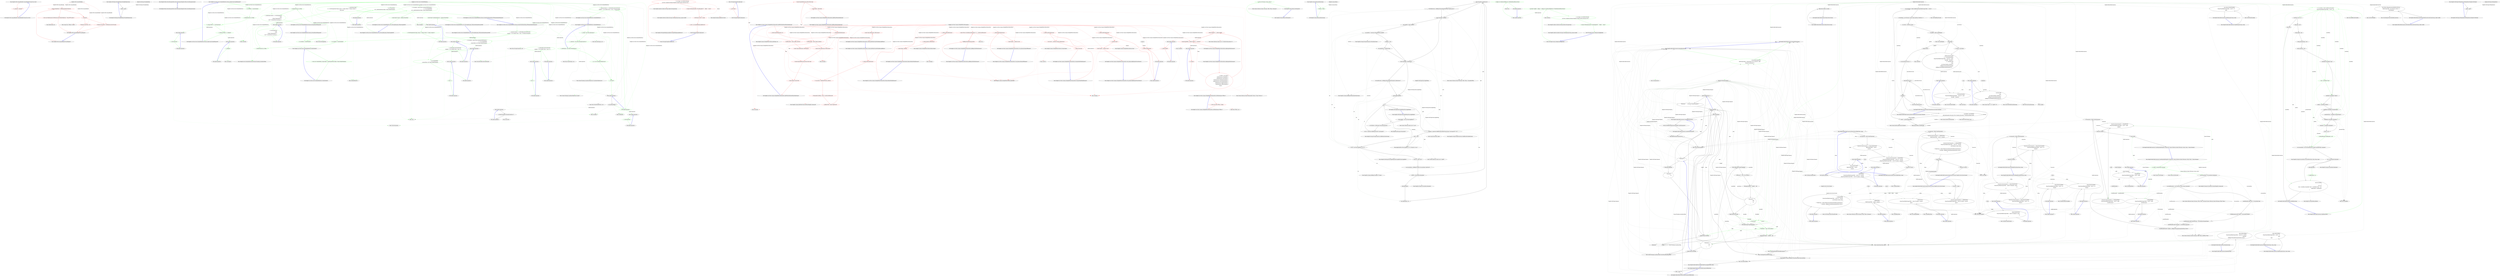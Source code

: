digraph  {
m0_0 [cluster="HangFire.Web.CommandHandler.CommandHandler(System.Func<bool>)", file="CommandHandler.cs", label="Entry HangFire.Web.CommandHandler.CommandHandler(System.Func<bool>)", span="26-26"];
m0_1 [cluster="HangFire.Web.CommandHandler.CommandHandler(System.Func<bool>)", color=red, community=0, file="CommandHandler.cs", label="0: _command = command", span="28-28"];
m0_2 [cluster="HangFire.Web.CommandHandler.CommandHandler(System.Func<bool>)", file="CommandHandler.cs", label="Exit HangFire.Web.CommandHandler.CommandHandler(System.Func<bool>)", span="26-26"];
m0_3 [cluster="HangFire.Web.CommandHandler.ProcessRequest()", file="CommandHandler.cs", label="Entry HangFire.Web.CommandHandler.ProcessRequest()", span="31-31"];
m0_4 [cluster="HangFire.Web.CommandHandler.ProcessRequest()", color=red, community=0, file="CommandHandler.cs", label="1: Request.HttpMethod != WebRequestMethods.Http.Post", span="33-33"];
m0_5 [cluster="HangFire.Web.CommandHandler.ProcessRequest()", color=red, community=0, file="CommandHandler.cs", label="1: throw new HttpException((int)HttpStatusCode.MethodNotAllowed, ''Wrong HTTP method.'');", span="35-35"];
m0_6 [cluster="HangFire.Web.CommandHandler.ProcessRequest()", color=red, community=0, file="CommandHandler.cs", label="1: _command()", span="38-38"];
m0_7 [cluster="HangFire.Web.CommandHandler.ProcessRequest()", color=red, community=0, file="CommandHandler.cs", label="0: Response.StatusCode = (int)HttpStatusCode.NoContent", span="40-40"];
m0_8 [cluster="HangFire.Web.CommandHandler.ProcessRequest()", color=red, community=0, file="CommandHandler.cs", label="0: Response.StatusCode = 422", span="44-44"];
m0_9 [cluster="HangFire.Web.CommandHandler.ProcessRequest()", file="CommandHandler.cs", label="Exit HangFire.Web.CommandHandler.ProcessRequest()", span="31-31"];
m0_11 [cluster="System.Func<TResult>.Invoke()", file="CommandHandler.cs", label="Entry System.Func<TResult>.Invoke()", span="0-0"];
m0_10 [cluster="HttpException.cstr", file="CommandHandler.cs", label="Entry HttpException.cstr", span=""];
m0_12 [file="CommandHandler.cs", label="HangFire.Web.CommandHandler", span=""];
m1_0 [cluster="HangFire.Web.Pages.FetchedJobsPage.FetchedJobsPage(string)", file="FetchedJobsPage.cs", label="Entry HangFire.Web.Pages.FetchedJobsPage.FetchedJobsPage(string)", span="4-4"];
m1_1 [cluster="HangFire.Web.Pages.FetchedJobsPage.FetchedJobsPage(string)", file="FetchedJobsPage.cs", label="Queue = queue", span="6-6"];
m1_2 [cluster="HangFire.Web.Pages.FetchedJobsPage.FetchedJobsPage(string)", file="FetchedJobsPage.cs", label="Exit HangFire.Web.Pages.FetchedJobsPage.FetchedJobsPage(string)", span="4-4"];
m1_3 [file="FetchedJobsPage.cs", label="HangFire.Web.Pages.FetchedJobsPage", span=""];
m2_0 [cluster="HangFire.Filters.IServerExceptionFilter.OnServerException(HangFire.Filters.ServerExceptionContext)", file="FetchedJobsPage.generated.cs", label="Entry HangFire.Filters.IServerExceptionFilter.OnServerException(HangFire.Filters.ServerExceptionContext)", span="11-11"];
m2_1 [cluster="HangFire.Filters.IServerExceptionFilter.OnServerException(HangFire.Filters.ServerExceptionContext)", file="FetchedJobsPage.generated.cs", label="Exit HangFire.Filters.IServerExceptionFilter.OnServerException(HangFire.Filters.ServerExceptionContext)", span="11-11"];
m3_51 [cluster="Hangfire.Core.Tests.Server.SchedulePollerFacts.Execute_TakesConnectionAndDisposesIt()", file="GlobalDashboardRoutes.cs", label="Entry Hangfire.Core.Tests.Server.SchedulePollerFacts.Execute_TakesConnectionAndDisposesIt()", span="57-57"];
m3_52 [cluster="Hangfire.Core.Tests.Server.SchedulePollerFacts.Execute_TakesConnectionAndDisposesIt()", color=green, community=0, file="GlobalDashboardRoutes.cs", label="1: var scheduler = CreateScheduler()", span="59-59"];
m3_53 [cluster="Hangfire.Core.Tests.Server.SchedulePollerFacts.Execute_TakesConnectionAndDisposesIt()", color=green, community=0, file="GlobalDashboardRoutes.cs", label="1: scheduler.Execute(_cts.Token)", span="61-61"];
m3_54 [cluster="Hangfire.Core.Tests.Server.SchedulePollerFacts.Execute_TakesConnectionAndDisposesIt()", color=green, community=0, file="GlobalDashboardRoutes.cs", label="0: _storage.Verify(x => x.GetConnection())", span="63-63"];
m3_55 [cluster="Hangfire.Core.Tests.Server.SchedulePollerFacts.Execute_TakesConnectionAndDisposesIt()", color=green, community=0, file="GlobalDashboardRoutes.cs", label="1: _connection.Verify(x => x.Dispose())", span="64-64"];
m3_56 [cluster="Hangfire.Core.Tests.Server.SchedulePollerFacts.Execute_TakesConnectionAndDisposesIt()", file="GlobalDashboardRoutes.cs", label="Exit Hangfire.Core.Tests.Server.SchedulePollerFacts.Execute_TakesConnectionAndDisposesIt()", span="57-57"];
m3_16 [cluster="Mock<IStateMachineFactory>.cstr", file="GlobalDashboardRoutes.cs", label="Entry Mock<IStateMachineFactory>.cstr", span=""];
m3_39 [cluster="Unk.Equal", file="GlobalDashboardRoutes.cs", label="Entry Unk.Equal", span=""];
m3_35 [cluster="Hangfire.Core.Tests.Server.SchedulePollerFacts.Ctor_ThrowsAnException_WhenStorageIsNull()", file="GlobalDashboardRoutes.cs", label="Entry Hangfire.Core.Tests.Server.SchedulePollerFacts.Ctor_ThrowsAnException_WhenStorageIsNull()", span="37-37"];
m3_36 [cluster="Hangfire.Core.Tests.Server.SchedulePollerFacts.Ctor_ThrowsAnException_WhenStorageIsNull()", color=green, community=0, file="GlobalDashboardRoutes.cs", label="1: var exception = Assert.Throws<ArgumentNullException>(\r\n                () => new SchedulePoller(\r\n                    null, _stateMachineFactory.Object, Timeout.InfiniteTimeSpan))", span="39-41"];
m3_37 [cluster="Hangfire.Core.Tests.Server.SchedulePollerFacts.Ctor_ThrowsAnException_WhenStorageIsNull()", color=green, community=0, file="GlobalDashboardRoutes.cs", label="1: Assert.Equal(''storage'', exception.ParamName)", span="43-43"];
m3_38 [cluster="Hangfire.Core.Tests.Server.SchedulePollerFacts.Ctor_ThrowsAnException_WhenStorageIsNull()", file="GlobalDashboardRoutes.cs", label="Exit Hangfire.Core.Tests.Server.SchedulePollerFacts.Ctor_ThrowsAnException_WhenStorageIsNull()", span="37-37"];
m3_15 [cluster="System.Threading.CancellationTokenSource.Cancel()", file="GlobalDashboardRoutes.cs", label="Entry System.Threading.CancellationTokenSource.Cancel()", span="0-0"];
m3_0 [cluster="Hangfire.Core.Tests.Server.SchedulePollerFacts.SchedulePollerFacts()", file="GlobalDashboardRoutes.cs", label="Entry Hangfire.Core.Tests.Server.SchedulePollerFacts.SchedulePollerFacts()", span="19-19"];
m3_1 [cluster="Hangfire.Core.Tests.Server.SchedulePollerFacts.SchedulePollerFacts()", color=green, community=0, file="GlobalDashboardRoutes.cs", label="1: _storage = new Mock<JobStorage>()", span="21-21"];
m3_2 [cluster="Hangfire.Core.Tests.Server.SchedulePollerFacts.SchedulePollerFacts()", color=green, community=0, file="GlobalDashboardRoutes.cs", label="1: _connection = new Mock<IStorageConnection>()", span="22-22"];
m3_3 [cluster="Hangfire.Core.Tests.Server.SchedulePollerFacts.SchedulePollerFacts()", color=green, community=0, file="GlobalDashboardRoutes.cs", label="1: _stateMachine = new Mock<IStateMachine>()", span="23-23"];
m3_22 [cluster="Unk.>", file="GlobalDashboardRoutes.cs", label="Entry Unk.>", span=""];
m3_9 [cluster="Hangfire.Core.Tests.Server.SchedulePollerFacts.SchedulePollerFacts()", color=green, community=0, file="GlobalDashboardRoutes.cs", label="1: _connection.Setup(x => x.GetFirstByLowestScoreFromSet(\r\n                ''schedule'', 0, It.Is<double>(time => time > 0))).Returns(JobId)", span="32-33"];
m3_76 [cluster="Hangfire.Core.Tests.Server.SchedulePollerFacts.Execute_DoesNotCallStateMachine_IfThereAreNoJobsToEnqueue()", file="GlobalDashboardRoutes.cs", label="Entry Hangfire.Core.Tests.Server.SchedulePollerFacts.Execute_DoesNotCallStateMachine_IfThereAreNoJobsToEnqueue()", span="81-81"];
m3_77 [cluster="Hangfire.Core.Tests.Server.SchedulePollerFacts.Execute_DoesNotCallStateMachine_IfThereAreNoJobsToEnqueue()", color=green, community=0, file="GlobalDashboardRoutes.cs", label="1: _connection.Setup(x => x.GetFirstByLowestScoreFromSet(\r\n                ''schedule'', 0, It.Is<double>(time => time > 0))).Returns((string)null)", span="83-84"];
m3_78 [cluster="Hangfire.Core.Tests.Server.SchedulePollerFacts.Execute_DoesNotCallStateMachine_IfThereAreNoJobsToEnqueue()", color=green, community=0, file="GlobalDashboardRoutes.cs", label="1: var scheduler = CreateScheduler()", span="85-85"];
m3_79 [cluster="Hangfire.Core.Tests.Server.SchedulePollerFacts.Execute_DoesNotCallStateMachine_IfThereAreNoJobsToEnqueue()", color=green, community=0, file="GlobalDashboardRoutes.cs", label="1: scheduler.Execute(_cts.Token)", span="87-87"];
m3_80 [cluster="Hangfire.Core.Tests.Server.SchedulePollerFacts.Execute_DoesNotCallStateMachine_IfThereAreNoJobsToEnqueue()", color=green, community=0, file="GlobalDashboardRoutes.cs", label="1: _stateMachine.Verify(\r\n                x => x.TryToChangeState(It.IsAny<string>(), It.IsAny<IState>(), It.IsAny<string[]>()),\r\n                Times.Never)", span="89-91"];
m3_81 [cluster="Hangfire.Core.Tests.Server.SchedulePollerFacts.Execute_DoesNotCallStateMachine_IfThereAreNoJobsToEnqueue()", file="GlobalDashboardRoutes.cs", label="Exit Hangfire.Core.Tests.Server.SchedulePollerFacts.Execute_DoesNotCallStateMachine_IfThereAreNoJobsToEnqueue()", span="81-81"];
m3_43 [cluster="SchedulePoller.cstr", file="GlobalDashboardRoutes.cs", label="Entry SchedulePoller.cstr", span=""];
m3_44 [cluster="Hangfire.Core.Tests.Server.SchedulePollerFacts.Ctor_ThrowsAnException_WhenStateMachineFactoryIsNull()", file="GlobalDashboardRoutes.cs", label="Entry Hangfire.Core.Tests.Server.SchedulePollerFacts.Ctor_ThrowsAnException_WhenStateMachineFactoryIsNull()", span="47-47"];
m3_45 [cluster="Hangfire.Core.Tests.Server.SchedulePollerFacts.Ctor_ThrowsAnException_WhenStateMachineFactoryIsNull()", color=green, community=0, file="GlobalDashboardRoutes.cs", label="1: var exception = Assert.Throws<ArgumentNullException>(\r\n                () => new SchedulePoller(\r\n                    _storage.Object, null, Timeout.InfiniteTimeSpan))", span="49-51"];
m3_46 [cluster="Hangfire.Core.Tests.Server.SchedulePollerFacts.Ctor_ThrowsAnException_WhenStateMachineFactoryIsNull()", color=green, community=0, file="GlobalDashboardRoutes.cs", label="1: Assert.Equal(''stateMachineFactory'', exception.ParamName)", span="53-53"];
m3_47 [cluster="Hangfire.Core.Tests.Server.SchedulePollerFacts.Ctor_ThrowsAnException_WhenStateMachineFactoryIsNull()", file="GlobalDashboardRoutes.cs", label="Exit Hangfire.Core.Tests.Server.SchedulePollerFacts.Ctor_ThrowsAnException_WhenStateMachineFactoryIsNull()", span="47-47"];
m3_31 [cluster="Unk.GetFirstByLowestScoreFromSet", file="GlobalDashboardRoutes.cs", label="Entry Unk.GetFirstByLowestScoreFromSet", span=""];
m3_27 [cluster="Unk.GetConnection", file="GlobalDashboardRoutes.cs", label="Entry Unk.GetConnection", span=""];
m3_67 [cluster="Hangfire.Core.Tests.Server.SchedulePollerFacts.Execute_MovesJobStateToEnqueued()", file="GlobalDashboardRoutes.cs", label="Entry Hangfire.Core.Tests.Server.SchedulePollerFacts.Execute_MovesJobStateToEnqueued()", span="68-68"];
m3_68 [cluster="Hangfire.Core.Tests.Server.SchedulePollerFacts.Execute_MovesJobStateToEnqueued()", color=green, community=0, file="GlobalDashboardRoutes.cs", label="1: var scheduler = CreateScheduler()", span="70-70"];
m3_69 [cluster="Hangfire.Core.Tests.Server.SchedulePollerFacts.Execute_MovesJobStateToEnqueued()", color=green, community=0, file="GlobalDashboardRoutes.cs", label="1: scheduler.Execute(_cts.Token)", span="72-72"];
m3_70 [cluster="Hangfire.Core.Tests.Server.SchedulePollerFacts.Execute_MovesJobStateToEnqueued()", color=green, community=0, file="GlobalDashboardRoutes.cs", label="1: _stateMachine.Verify(x => x.TryToChangeState(\r\n                JobId,\r\n                It.IsAny<EnqueuedState>(),\r\n                new[] { ScheduledState.StateName }))", span="74-77"];
m3_71 [cluster="Hangfire.Core.Tests.Server.SchedulePollerFacts.Execute_MovesJobStateToEnqueued()", file="GlobalDashboardRoutes.cs", label="Exit Hangfire.Core.Tests.Server.SchedulePollerFacts.Execute_MovesJobStateToEnqueued()", span="68-68"];
m3_4 [cluster="Hangfire.Core.Tests.Server.SchedulePollerFacts.SchedulePollerFacts()", color=green, community=0, file="GlobalDashboardRoutes.cs", label="1: _cts = new CancellationTokenSource()", span="24-24"];
m3_17 [cluster="Unk.Setup", file="GlobalDashboardRoutes.cs", label="Entry Unk.Setup", span=""];
m3_5 [cluster="Hangfire.Core.Tests.Server.SchedulePollerFacts.SchedulePollerFacts()", color=green, community=0, file="GlobalDashboardRoutes.cs", label="1: _cts.Cancel()", span="25-25"];
m3_66 [cluster="Unk.Dispose", file="GlobalDashboardRoutes.cs", label="Entry Unk.Dispose", span=""];
m3_14 [cluster="System.Threading.CancellationTokenSource.CancellationTokenSource()", file="GlobalDashboardRoutes.cs", label="Entry System.Threading.CancellationTokenSource.CancellationTokenSource()", span="0-0"];
m3_6 [cluster="lambda expression", file="GlobalDashboardRoutes.cs", label="Entry lambda expression", span="9-9"];
m3_8 [cluster="lambda expression", color=green, community=0, file="GlobalDashboardRoutes.cs", label="1: Exit lambda expression", span="9-9"];
m3_7 [cluster="lambda expression", file="GlobalDashboardRoutes.cs", label="new DashboardPage()", span="9-9"];
m3_10 [cluster="Hangfire.Core.Tests.Server.SchedulePollerFacts.SchedulePollerFacts()", file="GlobalDashboardRoutes.cs", label="Exit Hangfire.Core.Tests.Server.SchedulePollerFacts.SchedulePollerFacts()", span="19-19"];
m3_75 [cluster="Unk.TryToChangeState", file="GlobalDashboardRoutes.cs", label="Entry Unk.TryToChangeState", span=""];
m3_19 [cluster="lambda expression", file="GlobalDashboardRoutes.cs", label="Entry lambda expression", span="28-28"];
m3_24 [cluster="lambda expression", file="GlobalDashboardRoutes.cs", label="Entry lambda expression", span="31-31"];
m3_28 [cluster="lambda expression", file="GlobalDashboardRoutes.cs", label="Entry lambda expression", span="32-33"];
m3_25 [cluster="lambda expression", color=green, community=0, file="GlobalDashboardRoutes.cs", label="1: x.GetConnection()", span="31-31"];
m3_26 [cluster="lambda expression", file="GlobalDashboardRoutes.cs", label="Exit lambda expression", span="31-31"];
m3_29 [cluster="lambda expression", color=green, community=0, file="GlobalDashboardRoutes.cs", label="1: x.GetFirstByLowestScoreFromSet(\r\n                ''schedule'', 0, It.Is<double>(time => time > 0))", span="32-33"];
m3_30 [cluster="lambda expression", file="GlobalDashboardRoutes.cs", label="Exit lambda expression", span="32-33"];
m3_32 [cluster="lambda expression", file="GlobalDashboardRoutes.cs", label="Entry lambda expression", span="33-33"];
m3_33 [cluster="lambda expression", color=green, community=0, file="GlobalDashboardRoutes.cs", label="0: time > 0", span="33-33"];
m3_34 [cluster="lambda expression", file="GlobalDashboardRoutes.cs", label="Exit lambda expression", span="33-33"];
m3_40 [cluster="lambda expression", file="GlobalDashboardRoutes.cs", label="Entry lambda expression", span="40-41"];
m3_41 [cluster="lambda expression", color=green, community=0, file="GlobalDashboardRoutes.cs", label="1: new SchedulePoller(\r\n                    null, _stateMachineFactory.Object, Timeout.InfiniteTimeSpan)", span="40-41"];
m3_42 [cluster="lambda expression", file="GlobalDashboardRoutes.cs", label="Exit lambda expression", span="40-41"];
m3_48 [cluster="lambda expression", file="GlobalDashboardRoutes.cs", label="Entry lambda expression", span="50-51"];
m3_49 [cluster="lambda expression", color=green, community=0, file="GlobalDashboardRoutes.cs", label="1: new SchedulePoller(\r\n                    _storage.Object, null, Timeout.InfiniteTimeSpan)", span="50-51"];
m3_50 [cluster="lambda expression", file="GlobalDashboardRoutes.cs", label="Exit lambda expression", span="50-51"];
m3_60 [cluster="lambda expression", file="GlobalDashboardRoutes.cs", label="Entry lambda expression", span="63-63"];
m3_63 [cluster="lambda expression", file="GlobalDashboardRoutes.cs", label="Entry lambda expression", span="64-64"];
m3_61 [cluster="lambda expression", color=green, community=0, file="GlobalDashboardRoutes.cs", label="1: x.GetConnection()", span="63-63"];
m3_62 [cluster="lambda expression", file="GlobalDashboardRoutes.cs", label="Exit lambda expression", span="63-63"];
m3_64 [cluster="lambda expression", color=green, community=0, file="GlobalDashboardRoutes.cs", label="1: x.Dispose()", span="64-64"];
m3_65 [cluster="lambda expression", file="GlobalDashboardRoutes.cs", label="Exit lambda expression", span="64-64"];
m3_72 [cluster="lambda expression", file="GlobalDashboardRoutes.cs", label="Entry lambda expression", span="74-77"];
m3_73 [cluster="lambda expression", color=green, community=0, file="GlobalDashboardRoutes.cs", label="1: x.TryToChangeState(\r\n                JobId,\r\n                It.IsAny<EnqueuedState>(),\r\n                new[] { ScheduledState.StateName })", span="74-77"];
m3_74 [cluster="lambda expression", file="GlobalDashboardRoutes.cs", label="Exit lambda expression", span="74-77"];
m3_82 [cluster="lambda expression", file="GlobalDashboardRoutes.cs", label="Entry lambda expression", span="83-84"];
m3_88 [cluster="lambda expression", file="GlobalDashboardRoutes.cs", label="Entry lambda expression", span="90-90"];
m3_83 [cluster="lambda expression", color=green, community=0, file="GlobalDashboardRoutes.cs", label="1: x.GetFirstByLowestScoreFromSet(\r\n                ''schedule'', 0, It.Is<double>(time => time > 0))", span="83-84"];
m3_84 [cluster="lambda expression", file="GlobalDashboardRoutes.cs", label="Exit lambda expression", span="83-84"];
m3_85 [cluster="lambda expression", file="GlobalDashboardRoutes.cs", label="Entry lambda expression", span="84-84"];
m3_86 [cluster="lambda expression", color=green, community=0, file="GlobalDashboardRoutes.cs", label="0: time > 0", span="84-84"];
m3_87 [cluster="lambda expression", file="GlobalDashboardRoutes.cs", label="Exit lambda expression", span="84-84"];
m3_89 [cluster="lambda expression", color=green, community=0, file="GlobalDashboardRoutes.cs", label="1: x.TryToChangeState(It.IsAny<string>(), It.IsAny<IState>(), It.IsAny<string[]>())", span="90-90"];
m3_90 [cluster="lambda expression", file="GlobalDashboardRoutes.cs", label="Exit lambda expression", span="90-90"];
m3_20 [cluster="lambda expression", file="GlobalDashboardRoutes.cs", label="x.Create(It.IsNotNull<IStorageConnection>())", span="28-28"];
m3_21 [cluster="lambda expression", file="GlobalDashboardRoutes.cs", label="Exit lambda expression", span="28-28"];
m3_59 [cluster="Unk.Verify", file="GlobalDashboardRoutes.cs", label="Entry Unk.Verify", span=""];
m3_13 [cluster="Mock<IStateMachine>.cstr", file="GlobalDashboardRoutes.cs", label="Entry Mock<IStateMachine>.cstr", span=""];
m3_23 [cluster="Unk.Create", file="GlobalDashboardRoutes.cs", label="Entry Unk.Create", span=""];
m3_18 [cluster="Unk.Returns", file="GlobalDashboardRoutes.cs", label="Entry Unk.Returns", span=""];
m3_12 [cluster="Mock<IStorageConnection>.cstr", file="GlobalDashboardRoutes.cs", label="Entry Mock<IStorageConnection>.cstr", span=""];
m3_11 [cluster="Mock<JobStorage>.cstr", file="GlobalDashboardRoutes.cs", label="Entry Mock<JobStorage>.cstr", span=""];
m3_58 [cluster="Hangfire.Server.SchedulePoller.Execute(System.Threading.CancellationToken)", file="GlobalDashboardRoutes.cs", label="Entry Hangfire.Server.SchedulePoller.Execute(System.Threading.CancellationToken)", span="47-47"];
m3_57 [cluster="Hangfire.Core.Tests.Server.SchedulePollerFacts.CreateScheduler()", file="GlobalDashboardRoutes.cs", label="Entry Hangfire.Core.Tests.Server.SchedulePollerFacts.CreateScheduler()", span="94-94"];
m3_91 [cluster="Hangfire.Core.Tests.Server.SchedulePollerFacts.CreateScheduler()", color=green, community=0, file="GlobalDashboardRoutes.cs", label="1: return new SchedulePoller(_storage.Object, _stateMachineFactory.Object, Timeout.InfiniteTimeSpan);", span="96-96"];
m3_92 [cluster="Hangfire.Core.Tests.Server.SchedulePollerFacts.CreateScheduler()", file="GlobalDashboardRoutes.cs", label="Exit Hangfire.Core.Tests.Server.SchedulePollerFacts.CreateScheduler()", span="94-94"];
m3_93 [file="GlobalDashboardRoutes.cs", label="Hangfire.Core.Tests.Server.SchedulePollerFacts", span=""];
m4_6 [cluster="HangFire.SqlServer.SqlServerStorage.SqlServerStorage(string)", file="HangFireConfig.cs", label="Entry HangFire.SqlServer.SqlServerStorage.SqlServerStorage(string)", span="33-33"];
m4_7 [cluster="HangFire.SqlServer.SqlServerStorage.UseMsmqQueues(string, params string[])", file="HangFireConfig.cs", label="Entry HangFire.SqlServer.SqlServerStorage.UseMsmqQueues(string, params string[])", span="28-28"];
m4_8 [cluster="HangFire.Web.AspNetBackgroundJobServer.AspNetBackgroundJobServer()", file="HangFireConfig.cs", label="Entry HangFire.Web.AspNetBackgroundJobServer.AspNetBackgroundJobServer()", span="31-31"];
m4_0 [cluster="MvcSample.HangFireConfig.Start()", file="HangFireConfig.cs", label="Entry MvcSample.HangFireConfig.Start()", span="17-17"];
m4_1 [cluster="MvcSample.HangFireConfig.Start()", color=red, community=1, file="HangFireConfig.cs", label="0: var storage = new SqlServerStorage(\r\n                @''Server=.\sqlexpress;Database=HangFire.Sample;Trusted_Connection=True;'')", span="27-28"];
m4_2 [cluster="MvcSample.HangFireConfig.Start()", color=red, community=0, file="HangFireConfig.cs", label="1: storage.UseMsmqQueues(@''.\Private$\hangfire{0}'', ''default'', ''critical'')", span="29-29"];
m4_3 [cluster="MvcSample.HangFireConfig.Start()", color=red, community=0, file="HangFireConfig.cs", label="0: JobStorage.Current = storage", span="31-31"];
m4_4 [cluster="MvcSample.HangFireConfig.Start()", color=red, community=0, file="HangFireConfig.cs", label="1: _server = new AspNetBackgroundJobServer()", span="46-46"];
m4_5 [cluster="MvcSample.HangFireConfig.Start()", file="HangFireConfig.cs", label="Exit MvcSample.HangFireConfig.Start()", span="17-17"];
m4_9 [cluster="MvcSample.HangFireConfig.Stop()", file="HangFireConfig.cs", label="Entry MvcSample.HangFireConfig.Stop()", span="50-50"];
m4_10 [cluster="MvcSample.HangFireConfig.Stop()", color=red, community=0, file="HangFireConfig.cs", label="1: _server.Stop()", span="52-52"];
m4_11 [cluster="MvcSample.HangFireConfig.Stop()", file="HangFireConfig.cs", label="Exit MvcSample.HangFireConfig.Stop()", span="50-50"];
m4_12 [cluster="HangFire.BackgroundJobServer.Stop()", file="HangFireConfig.cs", label="Entry HangFire.BackgroundJobServer.Stop()", span="71-71"];
m5_34 [cluster="Hangfire.Core.Tests.Common.GlobalJobFilterCollectionFacts.AddWithOrderPlacesFilterInGlobalScope()", file="HangFirePageFactory.cs", label="Entry Hangfire.Core.Tests.Common.GlobalJobFilterCollectionFacts.AddWithOrderPlacesFilterInGlobalScope()", span="74-74"];
m5_35 [cluster="Hangfire.Core.Tests.Common.GlobalJobFilterCollectionFacts.AddWithOrderPlacesFilterInGlobalScope()", color=red, community=0, file="HangFirePageFactory.cs", label="1: _collection.Add(_filterInstance, 42)", span="77-77"];
m5_36 [cluster="Hangfire.Core.Tests.Common.GlobalJobFilterCollectionFacts.AddWithOrderPlacesFilterInGlobalScope()", color=red, community=0, file="HangFirePageFactory.cs", label="0: JobFilter filter = Assert.Single(_collection)", span="80-80"];
m5_37 [cluster="Hangfire.Core.Tests.Common.GlobalJobFilterCollectionFacts.AddWithOrderPlacesFilterInGlobalScope()", color=red, community=0, file="HangFirePageFactory.cs", label="1: Assert.Same(_filterInstance, filter.Instance)", span="81-81"];
m5_38 [cluster="Hangfire.Core.Tests.Common.GlobalJobFilterCollectionFacts.AddWithOrderPlacesFilterInGlobalScope()", color=red, community=0, file="HangFirePageFactory.cs", label="0: Assert.Equal(JobFilterScope.Global, filter.Scope)", span="82-82"];
m5_39 [cluster="Hangfire.Core.Tests.Common.GlobalJobFilterCollectionFacts.AddWithOrderPlacesFilterInGlobalScope()", color=red, community=0, file="HangFirePageFactory.cs", label="1: Assert.Equal(42, filter.Order)", span="83-83"];
m5_40 [cluster="Hangfire.Core.Tests.Common.GlobalJobFilterCollectionFacts.AddWithOrderPlacesFilterInGlobalScope()", file="HangFirePageFactory.cs", label="Exit Hangfire.Core.Tests.Common.GlobalJobFilterCollectionFacts.AddWithOrderPlacesFilterInGlobalScope()", span="74-74"];
m5_33 [cluster="Unk.Same", file="HangFirePageFactory.cs", label="Entry Unk.Same", span=""];
m5_18 [cluster="Unk.Equal", file="HangFirePageFactory.cs", label="Entry Unk.Equal", span=""];
m5_49 [cluster="Hangfire.Core.Tests.Common.GlobalJobFilterCollectionFacts.RemoveDeletesFilterByInstance()", file="HangFirePageFactory.cs", label="Entry Hangfire.Core.Tests.Common.GlobalJobFilterCollectionFacts.RemoveDeletesFilterByInstance()", span="100-100"];
m5_50 [cluster="Hangfire.Core.Tests.Common.GlobalJobFilterCollectionFacts.RemoveDeletesFilterByInstance()", color=red, community=0, file="HangFirePageFactory.cs", label="1: _collection.Add(_filterInstance)", span="103-103"];
m5_51 [cluster="Hangfire.Core.Tests.Common.GlobalJobFilterCollectionFacts.RemoveDeletesFilterByInstance()", color=red, community=0, file="HangFirePageFactory.cs", label="1: _collection.Remove(_filterInstance)", span="106-106"];
m5_52 [cluster="Hangfire.Core.Tests.Common.GlobalJobFilterCollectionFacts.RemoveDeletesFilterByInstance()", color=red, community=0, file="HangFirePageFactory.cs", label="1: Assert.Empty(_collection)", span="109-109"];
m5_53 [cluster="Hangfire.Core.Tests.Common.GlobalJobFilterCollectionFacts.RemoveDeletesFilterByInstance()", file="HangFirePageFactory.cs", label="Exit Hangfire.Core.Tests.Common.GlobalJobFilterCollectionFacts.RemoveDeletesFilterByInstance()", span="100-100"];
m5_16 [cluster="System.Collections.Generic.List<T>.ForEach(System.Action<T>)", file="HangFirePageFactory.cs", label="Entry System.Collections.Generic.List<T>.ForEach(System.Action<T>)", span="0-0"];
m5_63 [cluster="Hangfire.Common.IJobFilterProvider.GetFilters(Hangfire.Common.Job)", file="HangFirePageFactory.cs", label="Entry Hangfire.Common.IJobFilterProvider.GetFilters(Hangfire.Common.Job)", span="32-32"];
m5_25 [cluster="Hangfire.Core.Tests.Common.GlobalJobFilterCollectionFacts.AddPlacesFilterInGlobalScope()", file="HangFirePageFactory.cs", label="Entry Hangfire.Core.Tests.Common.GlobalJobFilterCollectionFacts.AddPlacesFilterInGlobalScope()", span="61-61"];
m5_26 [cluster="Hangfire.Core.Tests.Common.GlobalJobFilterCollectionFacts.AddPlacesFilterInGlobalScope()", color=red, community=0, file="HangFirePageFactory.cs", label="1: _collection.Add(_filterInstance)", span="64-64"];
m5_27 [cluster="Hangfire.Core.Tests.Common.GlobalJobFilterCollectionFacts.AddPlacesFilterInGlobalScope()", color=red, community=0, file="HangFirePageFactory.cs", label="0: JobFilter filter = Assert.Single(_collection)", span="67-67"];
m5_28 [cluster="Hangfire.Core.Tests.Common.GlobalJobFilterCollectionFacts.AddPlacesFilterInGlobalScope()", color=red, community=0, file="HangFirePageFactory.cs", label="1: Assert.Same(_filterInstance, filter.Instance)", span="68-68"];
m5_29 [cluster="Hangfire.Core.Tests.Common.GlobalJobFilterCollectionFacts.AddPlacesFilterInGlobalScope()", color=red, community=0, file="HangFirePageFactory.cs", label="0: Assert.Equal(JobFilterScope.Global, filter.Scope)", span="69-69"];
m5_30 [cluster="Hangfire.Core.Tests.Common.GlobalJobFilterCollectionFacts.AddPlacesFilterInGlobalScope()", color=red, community=0, file="HangFirePageFactory.cs", label="1: Assert.Equal(-1, filter.Order)", span="70-70"];
m5_31 [cluster="Hangfire.Core.Tests.Common.GlobalJobFilterCollectionFacts.AddPlacesFilterInGlobalScope()", file="HangFirePageFactory.cs", label="Exit Hangfire.Core.Tests.Common.GlobalJobFilterCollectionFacts.AddPlacesFilterInGlobalScope()", span="61-61"];
m5_14 [cluster="Hangfire.Core.Tests.Common.GlobalJobFilterCollectionFacts.GetFilterInstance<TFilter>()", file="HangFirePageFactory.cs", label="Entry Hangfire.Core.Tests.Common.GlobalJobFilterCollectionFacts.GetFilterInstance<TFilter>()", span="145-145"];
m5_74 [cluster="Hangfire.Core.Tests.Common.GlobalJobFilterCollectionFacts.GetFilterInstance<TFilter>()", color=red, community=0, file="HangFirePageFactory.cs", label="1: return new Mock<TFilter>().Object;", span="147-147"];
m5_75 [cluster="Hangfire.Core.Tests.Common.GlobalJobFilterCollectionFacts.GetFilterInstance<TFilter>()", file="HangFirePageFactory.cs", label="Exit Hangfire.Core.Tests.Common.GlobalJobFilterCollectionFacts.GetFilterInstance<TFilter>()", span="145-145"];
m5_54 [cluster="Hangfire.Common.GlobalJobFilterCollection.Remove(object)", file="HangFirePageFactory.cs", label="Entry Hangfire.Common.GlobalJobFilterCollection.Remove(object)", span="100-100"];
m5_64 [cluster="Hangfire.Core.Tests.Common.GlobalJobFilterCollectionFacts.Count_ReturnsNumberOfElements()", file="HangFirePageFactory.cs", label="Entry Hangfire.Core.Tests.Common.GlobalJobFilterCollectionFacts.Count_ReturnsNumberOfElements()", span="128-128"];
m5_65 [cluster="Hangfire.Core.Tests.Common.GlobalJobFilterCollectionFacts.Count_ReturnsNumberOfElements()", color=red, community=0, file="HangFirePageFactory.cs", label="1: _collection.Add(_filterInstance)", span="130-130"];
m5_66 [cluster="Hangfire.Core.Tests.Common.GlobalJobFilterCollectionFacts.Count_ReturnsNumberOfElements()", color=red, community=0, file="HangFirePageFactory.cs", label="1: Assert.Equal(1, _collection.Count)", span="132-132"];
m5_67 [cluster="Hangfire.Core.Tests.Common.GlobalJobFilterCollectionFacts.Count_ReturnsNumberOfElements()", file="HangFirePageFactory.cs", label="Exit Hangfire.Core.Tests.Common.GlobalJobFilterCollectionFacts.Count_ReturnsNumberOfElements()", span="128-128"];
m5_4 [cluster="Unk.>", file="HangFirePageFactory.cs", label="Entry Unk.>", span=""];
m5_47 [cluster="Hangfire.Common.GlobalJobFilterCollection.Contains(object)", file="HangFirePageFactory.cs", label="Entry Hangfire.Common.GlobalJobFilterCollection.Contains(object)", span="91-91"];
m5_73 [cluster="Hangfire.Common.GlobalJobFilterCollection.Clear()", file="HangFirePageFactory.cs", label="Entry Hangfire.Common.GlobalJobFilterCollection.Clear()", span="81-81"];
m5_42 [cluster="Hangfire.Core.Tests.Common.GlobalJobFilterCollectionFacts.ContainsFindsFilterByInstance()", file="HangFirePageFactory.cs", label="Entry Hangfire.Core.Tests.Common.GlobalJobFilterCollectionFacts.ContainsFindsFilterByInstance()", span="87-87"];
m5_43 [cluster="Hangfire.Core.Tests.Common.GlobalJobFilterCollectionFacts.ContainsFindsFilterByInstance()", color=red, community=0, file="HangFirePageFactory.cs", label="1: _collection.Add(_filterInstance)", span="90-90"];
m5_44 [cluster="Hangfire.Core.Tests.Common.GlobalJobFilterCollectionFacts.ContainsFindsFilterByInstance()", color=red, community=0, file="HangFirePageFactory.cs", label="1: bool result = _collection.Contains(_filterInstance)", span="93-93"];
m5_45 [cluster="Hangfire.Core.Tests.Common.GlobalJobFilterCollectionFacts.ContainsFindsFilterByInstance()", color=red, community=0, file="HangFirePageFactory.cs", label="1: Assert.True(result)", span="96-96"];
m5_46 [cluster="Hangfire.Core.Tests.Common.GlobalJobFilterCollectionFacts.ContainsFindsFilterByInstance()", file="HangFirePageFactory.cs", label="Exit Hangfire.Core.Tests.Common.GlobalJobFilterCollectionFacts.ContainsFindsFilterByInstance()", span="87-87"];
m5_9 [cluster="Hangfire.Core.Tests.Common.GlobalJobFilterCollectionFacts.AddAcceptsFilterInstances()", file="HangFirePageFactory.cs", label="Entry Hangfire.Core.Tests.Common.GlobalJobFilterCollectionFacts.AddAcceptsFilterInstances()", span="41-41"];
m5_10 [cluster="Hangfire.Core.Tests.Common.GlobalJobFilterCollectionFacts.AddAcceptsFilterInstances()", color=red, community=0, file="HangFirePageFactory.cs", label="1: var filters = new object[] {\r\n                GetFilterInstance<IClientFilter>(),\r\n                GetFilterInstance<IServerFilter>(),\r\n                GetFilterInstance<IClientExceptionFilter>(),\r\n                GetFilterInstance<IServerExceptionFilter>(),\r\n                GetFilterInstance<IApplyStateFilter>(),\r\n                GetFilterInstance<IElectStateFilter>()\r\n            }.ToList()", span="44-51"];
m5_11 [cluster="Hangfire.Core.Tests.Common.GlobalJobFilterCollectionFacts.AddAcceptsFilterInstances()", color=red, community=0, file="HangFirePageFactory.cs", label="1: filters.ForEach(f => _collection.Add(f))", span="54-54"];
m5_12 [cluster="Hangfire.Core.Tests.Common.GlobalJobFilterCollectionFacts.AddAcceptsFilterInstances()", color=red, community=0, file="HangFirePageFactory.cs", label="1: Assert.Equal(filters, _collection.Select(i => i.Instance))", span="57-57"];
m5_13 [cluster="Hangfire.Core.Tests.Common.GlobalJobFilterCollectionFacts.AddAcceptsFilterInstances()", file="HangFirePageFactory.cs", label="Exit Hangfire.Core.Tests.Common.GlobalJobFilterCollectionFacts.AddAcceptsFilterInstances()", span="41-41"];
m5_56 [cluster="Hangfire.Core.Tests.Common.GlobalJobFilterCollectionFacts.CollectionIsIFilterProviderWhichReturnsAllFilters()", file="HangFirePageFactory.cs", label="Entry Hangfire.Core.Tests.Common.GlobalJobFilterCollectionFacts.CollectionIsIFilterProviderWhichReturnsAllFilters()", span="113-113"];
m5_57 [cluster="Hangfire.Core.Tests.Common.GlobalJobFilterCollectionFacts.CollectionIsIFilterProviderWhichReturnsAllFilters()", color=red, community=0, file="HangFirePageFactory.cs", label="1: _collection.Add(_filterInstance)", span="116-116"];
m5_58 [cluster="Hangfire.Core.Tests.Common.GlobalJobFilterCollectionFacts.CollectionIsIFilterProviderWhichReturnsAllFilters()", color=red, community=0, file="HangFirePageFactory.cs", label="0: var provider = (IJobFilterProvider)_collection", span="117-117"];
m5_59 [cluster="Hangfire.Core.Tests.Common.GlobalJobFilterCollectionFacts.CollectionIsIFilterProviderWhichReturnsAllFilters()", color=red, community=0, file="HangFirePageFactory.cs", label="1: IEnumerable<JobFilter> result = provider.GetFilters(null)", span="120-120"];
m5_60 [cluster="Hangfire.Core.Tests.Common.GlobalJobFilterCollectionFacts.CollectionIsIFilterProviderWhichReturnsAllFilters()", color=red, community=0, file="HangFirePageFactory.cs", label="1: JobFilter filter = Assert.Single(result)", span="123-123"];
m5_61 [cluster="Hangfire.Core.Tests.Common.GlobalJobFilterCollectionFacts.CollectionIsIFilterProviderWhichReturnsAllFilters()", color=red, community=0, file="HangFirePageFactory.cs", label="1: Assert.Same(_filterInstance, filter.Instance)", span="124-124"];
m5_62 [cluster="Hangfire.Core.Tests.Common.GlobalJobFilterCollectionFacts.CollectionIsIFilterProviderWhichReturnsAllFilters()", file="HangFirePageFactory.cs", label="Exit Hangfire.Core.Tests.Common.GlobalJobFilterCollectionFacts.CollectionIsIFilterProviderWhichReturnsAllFilters()", span="113-113"];
m5_76 [cluster="Mock<TFilter>.cstr", file="HangFirePageFactory.cs", label="Entry Mock<TFilter>.cstr", span=""];
m5_8 [cluster="Hangfire.Common.GlobalJobFilterCollection.Add(object)", file="HangFirePageFactory.cs", label="Entry Hangfire.Common.GlobalJobFilterCollection.Add(object)", span="56-56"];
m5_0 [cluster="Hangfire.Core.Tests.Common.GlobalJobFilterCollectionFacts.AddRejectsNonFilterInstances()", file="HangFirePageFactory.cs", label="Entry Hangfire.Core.Tests.Common.GlobalJobFilterCollectionFacts.AddRejectsNonFilterInstances()", span="31-31"];
m5_1 [cluster="Hangfire.Core.Tests.Common.GlobalJobFilterCollectionFacts.AddRejectsNonFilterInstances()", color=red, community=0, file="HangFirePageFactory.cs", label="1: AddRejectsNonFilterInstancesData", span="33-33"];
m5_2 [cluster="Hangfire.Core.Tests.Common.GlobalJobFilterCollectionFacts.AddRejectsNonFilterInstances()", color=red, community=0, file="HangFirePageFactory.cs", label="1: Assert.Throws<InvalidOperationException>(() => _collection.Add(instance))", span="36-36"];
m5_3 [cluster="Hangfire.Core.Tests.Common.GlobalJobFilterCollectionFacts.AddRejectsNonFilterInstances()", file="HangFirePageFactory.cs", label="Exit Hangfire.Core.Tests.Common.GlobalJobFilterCollectionFacts.AddRejectsNonFilterInstances()", span="31-31"];
m5_15 [cluster="System.Collections.Generic.IEnumerable<TSource>.ToList<TSource>()", file="HangFirePageFactory.cs", label="Entry System.Collections.Generic.IEnumerable<TSource>.ToList<TSource>()", span="0-0"];
m5_22 [cluster="lambda expression", file="HangFirePageFactory.cs", label="Entry lambda expression", span="57-57"];
m5_6 [cluster="lambda expression", color=red, community=0, file="HangFirePageFactory.cs", label="1: _collection.Add(instance)", span="36-36"];
m5_5 [cluster="lambda expression", file="HangFirePageFactory.cs", label="Entry lambda expression", span="36-36"];
m5_7 [cluster="lambda expression", file="HangFirePageFactory.cs", label="Exit lambda expression", span="36-36"];
m5_19 [cluster="lambda expression", file="HangFirePageFactory.cs", label="Entry lambda expression", span="54-54"];
m5_20 [cluster="lambda expression", color=red, community=0, file="HangFirePageFactory.cs", label="1: _collection.Add(f)", span="54-54"];
m5_21 [cluster="lambda expression", file="HangFirePageFactory.cs", label="Exit lambda expression", span="54-54"];
m5_23 [cluster="lambda expression", color=red, community=0, file="HangFirePageFactory.cs", label="0: i.Instance", span="57-57"];
m5_24 [cluster="lambda expression", file="HangFirePageFactory.cs", label="Exit lambda expression", span="57-57"];
m5_17 [cluster="Unk.Select", file="HangFirePageFactory.cs", label="Entry Unk.Select", span=""];
m5_32 [cluster="Unk.Single", file="HangFirePageFactory.cs", label="Entry Unk.Single", span=""];
m5_48 [cluster="Unk.True", file="HangFirePageFactory.cs", label="Entry Unk.True", span=""];
m5_68 [cluster="Hangfire.Core.Tests.Common.GlobalJobFilterCollectionFacts.Clear_RemovesAllElementsFromCollection()", file="HangFirePageFactory.cs", label="Entry Hangfire.Core.Tests.Common.GlobalJobFilterCollectionFacts.Clear_RemovesAllElementsFromCollection()", span="136-136"];
m5_69 [cluster="Hangfire.Core.Tests.Common.GlobalJobFilterCollectionFacts.Clear_RemovesAllElementsFromCollection()", color=red, community=0, file="HangFirePageFactory.cs", label="1: _collection.Add(_filterInstance)", span="138-138"];
m5_70 [cluster="Hangfire.Core.Tests.Common.GlobalJobFilterCollectionFacts.Clear_RemovesAllElementsFromCollection()", color=red, community=0, file="HangFirePageFactory.cs", label="1: _collection.Clear()", span="140-140"];
m5_71 [cluster="Hangfire.Core.Tests.Common.GlobalJobFilterCollectionFacts.Clear_RemovesAllElementsFromCollection()", color=red, community=0, file="HangFirePageFactory.cs", label="1: Assert.Equal(0, _collection.Count)", span="142-142"];
m5_72 [cluster="Hangfire.Core.Tests.Common.GlobalJobFilterCollectionFacts.Clear_RemovesAllElementsFromCollection()", file="HangFirePageFactory.cs", label="Exit Hangfire.Core.Tests.Common.GlobalJobFilterCollectionFacts.Clear_RemovesAllElementsFromCollection()", span="136-136"];
m5_55 [cluster="Unk.Empty", file="HangFirePageFactory.cs", label="Entry Unk.Empty", span=""];
m5_41 [cluster="Hangfire.Common.GlobalJobFilterCollection.Add(object, int)", file="HangFirePageFactory.cs", label="Entry Hangfire.Common.GlobalJobFilterCollection.Add(object, int)", span="67-67"];
m5_77 [file="HangFirePageFactory.cs", label="Hangfire.Core.Tests.Common.GlobalJobFilterCollectionFacts", span=""];
m5_78 [file="HangFirePageFactory.cs", label=instance, span=""];
m7_8 [cluster="System.Collections.Generic.Dictionary<TKey, TValue>.Dictionary()", file="JobDetailsPage1.generated.cs", label="Entry System.Collections.Generic.Dictionary<TKey, TValue>.Dictionary()", span="0-0"];
m7_0 [cluster="HangFire.States.JobState.JobState(string)", file="JobDetailsPage1.generated.cs", label="Entry HangFire.States.JobState.JobState(string)", span="7-7"];
m7_1 [cluster="HangFire.States.JobState.JobState(string)", color=green, community=0, file="JobDetailsPage1.generated.cs", label="0: Reason = reason", span="9-9"];
m7_2 [cluster="HangFire.States.JobState.JobState(string)", file="JobDetailsPage1.generated.cs", label="Exit HangFire.States.JobState.JobState(string)", span="7-7"];
m7_5 [cluster="HangFire.States.JobState.GetProperties()", file="JobDetailsPage1.generated.cs", label="Entry HangFire.States.JobState.GetProperties()", span="18-18"];
m7_6 [cluster="HangFire.States.JobState.GetProperties()", color=green, community=0, file="JobDetailsPage1.generated.cs", label="1: return new Dictionary<string, string>();", span="20-20"];
m7_7 [cluster="HangFire.States.JobState.GetProperties()", file="JobDetailsPage1.generated.cs", label="Exit HangFire.States.JobState.GetProperties()", span="18-18"];
m7_9 [file="JobDetailsPage1.generated.cs", label="HangFire.States.JobState", span=""];
m8_34 [cluster="System.Collections.Generic.Dictionary<TKey, TValue>.ContainsKey(TKey)", file="RecurringJobsPage.cs", label="Entry System.Collections.Generic.Dictionary<TKey, TValue>.ContainsKey(TKey)", span="0-0"];
m8_25 [cluster="System.Collections.Generic.List<T>.List()", file="RecurringJobsPage.cs", label="Entry System.Collections.Generic.List<T>.List()", span="0-0"];
m8_27 [cluster="HangFire.Storage.IStorageConnection.GetAllItemsFromSet(string)", file="RecurringJobsPage.cs", label="Entry HangFire.Storage.IStorageConnection.GetAllItemsFromSet(string)", span="55-55"];
m8_0 [cluster="HangFire.Web.Pages.RecurringJobsPage.RecurringJobsPage()", file="RecurringJobsPage.cs", label="Entry HangFire.Web.Pages.RecurringJobsPage.RecurringJobsPage()", span="9-9"];
m8_1 [cluster="HangFire.Web.Pages.RecurringJobsPage.RecurringJobsPage()", file="RecurringJobsPage.cs", label="RecurringJobs = new List<RecurringJobDto>()", span="11-11"];
m8_2 [cluster="HangFire.Web.Pages.RecurringJobsPage.RecurringJobsPage()", file="RecurringJobsPage.cs", label="var connection = JobStorage.Current.GetConnection()", span="13-13"];
m8_3 [cluster="HangFire.Web.Pages.RecurringJobsPage.RecurringJobsPage()", file="RecurringJobsPage.cs", label="var ids = connection.GetAllItemsFromSet(''recurring-jobs'')", span="15-15"];
m8_5 [cluster="HangFire.Web.Pages.RecurringJobsPage.RecurringJobsPage()", file="RecurringJobsPage.cs", label="var hash = connection.GetAllEntriesFromHash(String.Format(''recurring-job:{0}'', id))", span="19-19"];
m8_18 [cluster="HangFire.Web.Pages.RecurringJobsPage.RecurringJobsPage()", file="RecurringJobsPage.cs", label="var stateData = connection.GetStateData(dto.LastJobId)", span="49-49"];
m8_4 [cluster="HangFire.Web.Pages.RecurringJobsPage.RecurringJobsPage()", file="RecurringJobsPage.cs", label=ids, span="17-17"];
m8_7 [cluster="HangFire.Web.Pages.RecurringJobsPage.RecurringJobsPage()", file="RecurringJobsPage.cs", label="RecurringJobs.Add(new RecurringJobDto { Id = id, Removed = true })", span="23-23"];
m8_8 [cluster="HangFire.Web.Pages.RecurringJobsPage.RecurringJobsPage()", file="RecurringJobsPage.cs", label="var dto = new RecurringJobDto { Id = id }", span="27-27"];
m8_6 [cluster="HangFire.Web.Pages.RecurringJobsPage.RecurringJobsPage()", file="RecurringJobsPage.cs", label="hash == null", span="21-21"];
m8_9 [cluster="HangFire.Web.Pages.RecurringJobsPage.RecurringJobsPage()", file="RecurringJobsPage.cs", label="dto.Cron = hash[''Cron'']", span="28-28"];
m8_10 [cluster="HangFire.Web.Pages.RecurringJobsPage.RecurringJobsPage()", file="RecurringJobsPage.cs", label="var invocationData = JobHelper.FromJson<InvocationData>(hash[''Job''])", span="32-32"];
m8_14 [cluster="HangFire.Web.Pages.RecurringJobsPage.RecurringJobsPage()", file="RecurringJobsPage.cs", label="hash.ContainsKey(''NextExecution'')", span="40-40"];
m8_15 [cluster="HangFire.Web.Pages.RecurringJobsPage.RecurringJobsPage()", file="RecurringJobsPage.cs", label="dto.NextExecution = JobHelper.DeserializeDateTime(hash[''NextExecution''])", span="42-42"];
m8_16 [cluster="HangFire.Web.Pages.RecurringJobsPage.RecurringJobsPage()", file="RecurringJobsPage.cs", label="hash.ContainsKey(''LastJobId'')", span="45-45"];
m8_17 [cluster="HangFire.Web.Pages.RecurringJobsPage.RecurringJobsPage()", file="RecurringJobsPage.cs", label="dto.LastJobId = hash[''LastJobId'']", span="47-47"];
m8_21 [cluster="HangFire.Web.Pages.RecurringJobsPage.RecurringJobsPage()", file="RecurringJobsPage.cs", label="hash.ContainsKey(''LastExecution'')", span="56-56"];
m8_22 [cluster="HangFire.Web.Pages.RecurringJobsPage.RecurringJobsPage()", file="RecurringJobsPage.cs", label="dto.LastExecution = JobHelper.DeserializeDateTime(hash[''LastExecution''])", span="58-58"];
m8_11 [cluster="HangFire.Web.Pages.RecurringJobsPage.RecurringJobsPage()", file="RecurringJobsPage.cs", label="dto.Job = invocationData.Deserialize()", span="33-33"];
m8_13 [cluster="HangFire.Web.Pages.RecurringJobsPage.RecurringJobsPage()", file="RecurringJobsPage.cs", label="dto.LoadException = ex", span="37-37"];
m8_20 [cluster="HangFire.Web.Pages.RecurringJobsPage.RecurringJobsPage()", file="RecurringJobsPage.cs", label="dto.LastJobState = stateData.Name", span="52-52"];
m8_23 [cluster="HangFire.Web.Pages.RecurringJobsPage.RecurringJobsPage()", file="RecurringJobsPage.cs", label="RecurringJobs.Add(dto)", span="61-61"];
m8_12 [cluster="HangFire.Web.Pages.RecurringJobsPage.RecurringJobsPage()", file="RecurringJobsPage.cs", label=JobLoadException, span="35-35"];
m8_19 [cluster="HangFire.Web.Pages.RecurringJobsPage.RecurringJobsPage()", file="RecurringJobsPage.cs", label="stateData != null", span="50-50"];
m8_24 [cluster="HangFire.Web.Pages.RecurringJobsPage.RecurringJobsPage()", file="RecurringJobsPage.cs", label="Exit HangFire.Web.Pages.RecurringJobsPage.RecurringJobsPage()", span="9-9"];
m8_31 [cluster="System.Collections.Generic.List<T>.Add(T)", file="RecurringJobsPage.cs", label="Entry System.Collections.Generic.List<T>.Add(T)", span="0-0"];
m8_32 [cluster="HangFire.Common.JobHelper.FromJson<T>(string)", file="RecurringJobsPage.cs", label="Entry HangFire.Common.JobHelper.FromJson<T>(string)", span="31-31"];
m8_33 [cluster="HangFire.Storage.InvocationData.Deserialize()", file="RecurringJobsPage.cs", label="Entry HangFire.Storage.InvocationData.Deserialize()", span="38-38"];
m8_35 [cluster="HangFire.Common.JobHelper.DeserializeDateTime(string)", file="RecurringJobsPage.cs", label="Entry HangFire.Common.JobHelper.DeserializeDateTime(string)", span="56-56"];
m8_29 [cluster="HangFire.Storage.IStorageConnection.GetAllEntriesFromHash(string)", file="RecurringJobsPage.cs", label="Entry HangFire.Storage.IStorageConnection.GetAllEntriesFromHash(string)", span="64-64"];
m8_36 [cluster="HangFire.Storage.IStorageConnection.GetStateData(string)", file="RecurringJobsPage.cs", label="Entry HangFire.Storage.IStorageConnection.GetStateData(string)", span="45-45"];
m8_30 [cluster="HangFire.Web.Pages.RecurringJobsPage.RecurringJobDto.RecurringJobDto()", file="RecurringJobsPage.cs", label="Entry HangFire.Web.Pages.RecurringJobsPage.RecurringJobDto.RecurringJobDto()", span="68-68"];
m8_28 [cluster="string.Format(string, object)", file="RecurringJobsPage.cs", label="Entry string.Format(string, object)", span="0-0"];
m8_26 [cluster="HangFire.JobStorage.GetConnection()", file="RecurringJobsPage.cs", label="Entry HangFire.JobStorage.GetConnection()", span="56-56"];
m8_37 [file="RecurringJobsPage.cs", label="HangFire.Web.Pages.RecurringJobsPage", span=""];
m10_11 [cluster="Unk.>", file="Startup.cs", label="Entry Unk.>", span=""];
m10_6 [cluster="HangFire.SqlServer.SqlServerStorage.SqlServerStorage(string)", file="Startup.cs", label="Entry HangFire.SqlServer.SqlServerStorage.SqlServerStorage(string)", span="33-33"];
m10_5 [cluster="Unk.Map", file="Startup.cs", label="Entry Unk.Map", span=""];
m10_7 [cluster="HangFire.SqlServer.SqlServerStorage.UseMsmqQueues(string, params string[])", file="Startup.cs", label="Entry HangFire.SqlServer.SqlServerStorage.UseMsmqQueues(string, params string[])", span="28-28"];
m10_0 [cluster="MvcSample.Startup.Configuration(IAppBuilder)", file="Startup.cs", label="Entry MvcSample.Startup.Configuration(IAppBuilder)", span="12-12"];
m10_1 [cluster="MvcSample.Startup.Configuration(IAppBuilder)", color=green, community=0, file="Startup.cs", label="1: app.Map(''/hangfire'', subApp => subApp.Use<DashboardMiddleware>(GlobalDashboardRoutes.Routes))", span="14-14"];
m10_2 [cluster="MvcSample.Startup.Configuration(IAppBuilder)", color=green, community=1, file="Startup.cs", label="1: var storage = new SqlServerStorage(\r\n                @''Server=.\sqlexpress;Database=HangFire.Sample;Trusted_Connection=True;'')", span="16-17"];
m10_3 [cluster="MvcSample.Startup.Configuration(IAppBuilder)", color=green, community=0, file="Startup.cs", label="1: storage.UseMsmqQueues(@''.\Private$\hangfire{0}'', ''default'', ''critical'')", span="18-18"];
m10_4 [cluster="MvcSample.Startup.Configuration(IAppBuilder)", file="Startup.cs", label="Exit MvcSample.Startup.Configuration(IAppBuilder)", span="12-12"];
m10_8 [cluster="lambda expression", file="Startup.cs", label="Entry lambda expression", span="14-14"];
m10_9 [cluster="lambda expression", color=green, community=0, file="Startup.cs", label="1: subApp.Use<DashboardMiddleware>(GlobalDashboardRoutes.Routes)", span="14-14"];
m10_10 [cluster="lambda expression", file="Startup.cs", label="Exit lambda expression", span="14-14"];
m11_37 [cluster="HangFire.Redis.RedisConnection.AcquireJobLock(string)", file="_Paginator.generated.cs", label="Exit HangFire.Redis.RedisConnection.AcquireJobLock(string)", span="108-108"];
m11_3 [cluster="HangFire.Web.Pages.Paginator.Execute()", file="_Paginator.generated.cs", label="_pager.TotalPageCount > 1", span="35-35"];
m11_4 [cluster="HangFire.Web.Pages.Paginator.Execute()", file="_Paginator.generated.cs", label="WriteLiteral(''        <div class=\''btn-group paginator\''>\r\n'')", span="41-41"];
m11_5 [cluster="HangFire.Web.Pages.Paginator.Execute()", file="_Paginator.generated.cs", label="_pager.PagerItems", span="46-46"];
m11_146 [cluster="int.ToString(System.IFormatProvider)", file="_Paginator.generated.cs", label="Entry int.ToString(System.IFormatProvider)", span="0-0"];
m11_12 [cluster="HangFire.Web.Pages.Paginator.Execute()", file="_Paginator.generated.cs", label="WriteLiteral(''\''>\r\n                            '')", span="75-75"];
m11_22 [cluster="HangFire.Web.Pages.Paginator.Execute()", color=green, community=0, file="_Paginator.generated.cs", label="0: WriteLiteral(''                        <a href=\'''')", span="127-127"];
m11_21 [cluster="HangFire.Web.Pages.Paginator.Execute()", file="_Paginator.generated.cs", label="Pager.ItemType.PrevPage", span="122-122"];
m11_19 [cluster="HangFire.Web.Pages.Paginator.Execute()", file="_Paginator.generated.cs", label="Write(page.Disabled ? ''disabled'' : null)", span="111-111"];
m11_20 [cluster="HangFire.Web.Pages.Paginator.Execute()", file="_Paginator.generated.cs", label="WriteLiteral(''\''>\r\n                            Next\r\n                        </a>\r\n'')", span="116-116"];
m11_24 [cluster="HangFire.Web.Pages.Paginator.Execute()", color=green, community=0, file="_Paginator.generated.cs", label="1: WriteLiteral(''\'' class=\''btn btn-default '')", span="137-137"];
m11_25 [cluster="HangFire.Web.Pages.Paginator.Execute()", file="_Paginator.generated.cs", label="Write(page.Disabled ? ''disabled'' : null)", span="142-142"];
m11_26 [cluster="HangFire.Web.Pages.Paginator.Execute()", file="_Paginator.generated.cs", label="WriteLiteral(''\''>\r\n                            Prev\r\n                        </a>\r\n'')", span="147-147"];
m11_23 [cluster="HangFire.Web.Pages.Paginator.Execute()", file="_Paginator.generated.cs", label="Write(_pager.PageUrl(page.PageIndex))", span="132-132"];
m11_15 [cluster="HangFire.Web.Pages.Paginator.Execute()", file="_Paginator.generated.cs", label="Pager.ItemType.NextPage", span="91-91"];
m11_17 [cluster="HangFire.Web.Pages.Paginator.Execute()", file="_Paginator.generated.cs", label="Write(_pager.PageUrl(page.PageIndex))", span="101-101"];
m11_18 [cluster="HangFire.Web.Pages.Paginator.Execute()", file="_Paginator.generated.cs", label="WriteLiteral(''\'' class=\''btn btn-default '')", span="106-106"];
m11_14 [cluster="HangFire.Web.Pages.Paginator.Execute()", file="_Paginator.generated.cs", label="WriteLiteral(''  \r\n                        </a>\r\n'')", span="85-85"];
m11_16 [cluster="HangFire.Web.Pages.Paginator.Execute()", file="_Paginator.generated.cs", label="WriteLiteral(''                        <a href=\'''')", span="96-96"];
m11_13 [cluster="HangFire.Web.Pages.Paginator.Execute()", file="_Paginator.generated.cs", label="Write(page.PageIndex)", span="80-80"];
m11_27 [cluster="HangFire.Web.Pages.Paginator.Execute()", file="_Paginator.generated.cs", label="Pager.ItemType.MorePage", span="153-153"];
m11_59 [cluster="System.Collections.Generic.Dictionary<TKey, TValue>.Add(TKey, TValue)", file="_Paginator.generated.cs", label="Entry System.Collections.Generic.Dictionary<TKey, TValue>.Add(TKey, TValue)", span="0-0"];
m11_96 [cluster="HangFire.Storage.InvocationData.InvocationData(string, string, string, string)", file="_Paginator.generated.cs", label="Entry HangFire.Storage.InvocationData.InvocationData(string, string, string, string)", span="24-24"];
m11_204 [cluster="Unk.FromNullableStringTimestamp", file="_Paginator.generated.cs", label="Entry Unk.FromNullableStringTimestamp", span=""];
m11_65 [cluster="Unk.SetRangeInHash", file="_Paginator.generated.cs", label="Entry Unk.SetRangeInHash", span=""];
m11_38 [cluster="System.TimeSpan.FromMinutes(double)", file="_Paginator.generated.cs", label="HangFire.Web.Pages.Paginator", span=""];
m11_36 [cluster="HangFire.Redis.RedisConnection.AcquireJobLock(string)", color=green, community=0, file="_Paginator.generated.cs", label="1: return Redis.AcquireLock(\r\n                RedisStorage.Prefix + String.Format(''job:{0}:state-lock'', jobId),\r\n                TimeSpan.FromMinutes(1));", span="110-112"];
m11_94 [cluster="Unk.GetAllEntriesFromHash", file="_Paginator.generated.cs", label="Entry Unk.GetAllEntriesFromHash", span=""];
m11_0 [cluster="HangFire.Redis.RedisConnection.RedisConnection(IRedisClient)", file="_Paginator.generated.cs", label="Entry HangFire.Redis.RedisConnection.RedisConnection(IRedisClient)", span="33-33"];
m11_1 [cluster="HangFire.Redis.RedisConnection.RedisConnection(IRedisClient)", file="_Paginator.generated.cs", label="Redis = redis", span="35-35"];
m11_2 [cluster="HangFire.Redis.RedisConnection.RedisConnection(IRedisClient)", file="_Paginator.generated.cs", label="Exit HangFire.Redis.RedisConnection.RedisConnection(IRedisClient)", span="33-33"];
m11_31 [cluster="Unk.PopAndPushItemBetweenLists", file="_Paginator.generated.cs", label="Entry Unk.PopAndPushItemBetweenLists", span=""];
m11_6 [cluster="Unk.Dispose", file="_Paginator.generated.cs", label="Entry Unk.Dispose", span=""];
m11_29 [cluster="string.Format(string, object)", file="_Paginator.generated.cs", label="Entry string.Format(string, object)", span="0-0"];
m11_9 [cluster="HangFire.Redis.RedisConnection.CreateWriteTransaction()", file="_Paginator.generated.cs", label="Exit HangFire.Redis.RedisConnection.CreateWriteTransaction()", span="45-45"];
m11_11 [cluster="Unk.CreateTransaction", file="_Paginator.generated.cs", label="Entry Unk.CreateTransaction", span=""];
m11_7 [cluster="HangFire.Redis.RedisConnection.CreateWriteTransaction()", file="_Paginator.generated.cs", label="Entry HangFire.Redis.RedisConnection.CreateWriteTransaction()", span="45-45"];
m11_8 [cluster="HangFire.Redis.RedisConnection.CreateWriteTransaction()", file="_Paginator.generated.cs", label="return new RedisWriteOnlyTransaction(Redis.CreateTransaction());", span="47-47"];
m11_10 [cluster="RedisWriteOnlyTransaction.cstr", file="_Paginator.generated.cs", label="Entry RedisWriteOnlyTransaction.cstr", span=""];
m11_28 [cluster="System.Threading.CancellationToken.ThrowIfCancellationRequested()", file="_Paginator.generated.cs", label="Entry System.Threading.CancellationToken.ThrowIfCancellationRequested()", span="0-0"];
m11_30 [cluster="Unk.BlockingPopAndPushItemBetweenLists", file="_Paginator.generated.cs", label="Entry Unk.BlockingPopAndPushItemBetweenLists", span=""];
m11_32 [cluster="HangFire.Common.JobHelper.ToStringTimestamp(System.DateTime)", file="_Paginator.generated.cs", label="Entry HangFire.Common.JobHelper.ToStringTimestamp(System.DateTime)", span="50-50"];
m11_33 [cluster="Unk.SetEntryInHash", file="_Paginator.generated.cs", label="Entry Unk.SetEntryInHash", span=""];
m11_34 [cluster="HangFire.Redis.RedisProcessingJob.RedisProcessingJob(string, string)", file="_Paginator.generated.cs", label="Entry HangFire.Redis.RedisProcessingJob.RedisProcessingJob(string, string)", span="23-23"];
m11_203 [cluster="Unk.FromStringTimestamp", file="_Paginator.generated.cs", label="Entry Unk.FromStringTimestamp", span=""];
m11_171 [cluster="HangFire.Redis.RedisConnection.RemoveTimedOutServers(System.TimeSpan)", file="_Paginator.generated.cs", label="Entry HangFire.Redis.RedisConnection.RemoveTimedOutServers(System.TimeSpan)", span="298-298"];
m11_172 [cluster="HangFire.Redis.RedisConnection.RemoveTimedOutServers(System.TimeSpan)", file="_Paginator.generated.cs", label="var serverNames = Redis.GetAllItemsFromSet(RedisStorage.Prefix + ''servers'')", span="300-300"];
m11_175 [cluster="HangFire.Redis.RedisConnection.RemoveTimedOutServers(System.TimeSpan)", file="_Paginator.generated.cs", label="var pipeline = Redis.CreatePipeline()", span="305-305"];
m11_184 [cluster="HangFire.Redis.RedisConnection.RemoveTimedOutServers(System.TimeSpan)", file="_Paginator.generated.cs", label="RemoveServer(Redis, heartbeat.Key)", span="333-333"];
m11_173 [cluster="HangFire.Redis.RedisConnection.RemoveTimedOutServers(System.TimeSpan)", file="_Paginator.generated.cs", label="var heartbeats = new Dictionary<string, Tuple<DateTime, DateTime?>>()", span="301-301"];
m11_176 [cluster="HangFire.Redis.RedisConnection.RemoveTimedOutServers(System.TimeSpan)", file="_Paginator.generated.cs", label=serverNames, span="307-307"];
m11_174 [cluster="HangFire.Redis.RedisConnection.RemoveTimedOutServers(System.TimeSpan)", file="_Paginator.generated.cs", label="var utcNow = DateTime.UtcNow", span="303-303"];
m11_178 [cluster="HangFire.Redis.RedisConnection.RemoveTimedOutServers(System.TimeSpan)", file="_Paginator.generated.cs", label="pipeline.QueueCommand(\r\n                        x => x.GetValuesFromHash(\r\n                            String.Format(RedisStorage.Prefix + ''server:{0}'', name),\r\n                            ''StartedAt'', ''Heartbeat''),\r\n                        x => heartbeats.Add(\r\n                            name,\r\n                            new Tuple<DateTime, DateTime?>(\r\n                                JobHelper.FromStringTimestamp(x[0]),\r\n                                JobHelper.FromNullableStringTimestamp(x[1]))))", span="311-319"];
m11_179 [cluster="HangFire.Redis.RedisConnection.RemoveTimedOutServers(System.TimeSpan)", file="_Paginator.generated.cs", label="pipeline.Flush()", span="322-322"];
m11_183 [cluster="HangFire.Redis.RedisConnection.RemoveTimedOutServers(System.TimeSpan)", file="_Paginator.generated.cs", label="utcNow > maxTime.Add(timeOut)", span="331-331"];
m11_182 [cluster="HangFire.Redis.RedisConnection.RemoveTimedOutServers(System.TimeSpan)", file="_Paginator.generated.cs", label="var maxTime = new DateTime(\r\n                    Math.Max(heartbeat.Value.Item1.Ticks, (heartbeat.Value.Item2 ?? DateTime.MinValue).Ticks))", span="328-329"];
m11_185 [cluster="HangFire.Redis.RedisConnection.RemoveTimedOutServers(System.TimeSpan)", file="_Paginator.generated.cs", label="removedServerCount++", span="334-334"];
m11_181 [cluster="HangFire.Redis.RedisConnection.RemoveTimedOutServers(System.TimeSpan)", file="_Paginator.generated.cs", label=heartbeats, span="326-326"];
m11_177 [cluster="HangFire.Redis.RedisConnection.RemoveTimedOutServers(System.TimeSpan)", file="_Paginator.generated.cs", label="var name = serverName", span="309-309"];
m11_180 [cluster="HangFire.Redis.RedisConnection.RemoveTimedOutServers(System.TimeSpan)", file="_Paginator.generated.cs", label="var removedServerCount = 0", span="325-325"];
m11_186 [cluster="HangFire.Redis.RedisConnection.RemoveTimedOutServers(System.TimeSpan)", file="_Paginator.generated.cs", label="return removedServerCount;", span="338-338"];
m11_187 [cluster="HangFire.Redis.RedisConnection.RemoveTimedOutServers(System.TimeSpan)", file="_Paginator.generated.cs", label="Exit HangFire.Redis.RedisConnection.RemoveTimedOutServers(System.TimeSpan)", span="298-298"];
m11_141 [cluster="Unk.AddItemToSet", file="_Paginator.generated.cs", label="Entry Unk.AddItemToSet", span=""];
m11_120 [cluster="Unk.RemoveEntryFromHash", file="_Paginator.generated.cs", label="Entry Unk.RemoveEntryFromHash", span=""];
m11_168 [cluster="HangFire.Redis.RedisConnection.Heartbeat(string)", file="_Paginator.generated.cs", label="Entry HangFire.Redis.RedisConnection.Heartbeat(string)", span="290-290"];
m11_169 [cluster="HangFire.Redis.RedisConnection.Heartbeat(string)", file="_Paginator.generated.cs", label="Redis.SetEntryInHash(\r\n                String.Format(RedisStorage.Prefix + ''server:{0}'', serverId),\r\n                ''Heartbeat'',\r\n                JobHelper.ToStringTimestamp(DateTime.UtcNow))", span="292-295"];
m11_170 [cluster="HangFire.Redis.RedisConnection.Heartbeat(string)", file="_Paginator.generated.cs", label="Exit HangFire.Redis.RedisConnection.Heartbeat(string)", span="290-290"];
m11_167 [cluster="Unk.RemoveEntry", file="_Paginator.generated.cs", label="Entry Unk.RemoveEntry", span=""];
m11_157 [cluster="HangFire.Redis.RedisConnection.RemoveServer(IRedisClient, string)", file="_Paginator.generated.cs", label="transaction.QueueCommand(x => x.RemoveEntry(\r\n                    String.Format(RedisStorage.Prefix + ''server:{0}'', serverId),\r\n                    String.Format(RedisStorage.Prefix + ''server:{0}:queues'', serverId)))", span="282-284"];
m11_154 [cluster="HangFire.Redis.RedisConnection.RemoveServer(IRedisClient, string)", file="_Paginator.generated.cs", label="Entry HangFire.Redis.RedisConnection.RemoveServer(IRedisClient, string)", span="274-274"];
m11_156 [cluster="HangFire.Redis.RedisConnection.RemoveServer(IRedisClient, string)", file="_Paginator.generated.cs", label="transaction.QueueCommand(x => x.RemoveItemFromSet(\r\n                    RedisStorage.Prefix + ''servers'',\r\n                    serverId))", span="278-280"];
m11_155 [cluster="HangFire.Redis.RedisConnection.RemoveServer(IRedisClient, string)", file="_Paginator.generated.cs", label="var transaction = redis.CreateTransaction()", span="276-276"];
m11_158 [cluster="HangFire.Redis.RedisConnection.RemoveServer(IRedisClient, string)", file="_Paginator.generated.cs", label="transaction.Commit()", span="286-286"];
m11_159 [cluster="HangFire.Redis.RedisConnection.RemoveServer(IRedisClient, string)", file="_Paginator.generated.cs", label="Exit HangFire.Redis.RedisConnection.RemoveServer(IRedisClient, string)", span="274-274"];
m11_35 [cluster="HangFire.Redis.RedisConnection.AcquireJobLock(string)", file="_Paginator.generated.cs", label="Entry HangFire.Redis.RedisConnection.AcquireJobLock(string)", span="108-108"];
m11_102 [cluster="HangFire.Redis.RedisConnection.GetJobParameter(string, string)", file="_Paginator.generated.cs", label="Entry HangFire.Redis.RedisConnection.GetJobParameter(string, string)", span="208-208"];
m11_103 [cluster="HangFire.Redis.RedisConnection.GetJobParameter(string, string)", file="_Paginator.generated.cs", label="return Redis.GetValueFromHash(\r\n                String.Format(RedisStorage.Prefix + ''job:{0}'', id),\r\n                name);", span="210-212"];
m11_104 [cluster="HangFire.Redis.RedisConnection.GetJobParameter(string, string)", file="_Paginator.generated.cs", label="Exit HangFire.Redis.RedisConnection.GetJobParameter(string, string)", span="208-208"];
m11_69 [cluster="Unk.ExpireEntryIn", file="_Paginator.generated.cs", label="Entry Unk.ExpireEntryIn", span=""];
m11_56 [cluster="System.Guid.ToString()", file="_Paginator.generated.cs", label="Entry System.Guid.ToString()", span="0-0"];
m11_190 [cluster="Unk.Flush", file="_Paginator.generated.cs", label="Entry Unk.Flush", span=""];
m11_205 [cluster="Unk.Add", file="_Paginator.generated.cs", label="Entry Unk.Add", span=""];
m11_193 [cluster="System.DateTime.Add(System.TimeSpan)", file="_Paginator.generated.cs", label="Entry System.DateTime.Add(System.TimeSpan)", span="0-0"];
m11_129 [cluster="HangFire.Redis.RedisConnection.AnnounceServer(string, HangFire.Server.ServerContext)", file="_Paginator.generated.cs", label="Entry HangFire.Redis.RedisConnection.AnnounceServer(string, HangFire.Server.ServerContext)", span="242-242"];
m11_130 [cluster="HangFire.Redis.RedisConnection.AnnounceServer(string, HangFire.Server.ServerContext)", file="_Paginator.generated.cs", label="var transaction = Redis.CreateTransaction()", span="244-244"];
m11_131 [cluster="HangFire.Redis.RedisConnection.AnnounceServer(string, HangFire.Server.ServerContext)", file="_Paginator.generated.cs", label="transaction.QueueCommand(x => x.AddItemToSet(\r\n                    RedisStorage.Prefix + ''servers'', serverId))", span="246-247"];
m11_132 [cluster="HangFire.Redis.RedisConnection.AnnounceServer(string, HangFire.Server.ServerContext)", file="_Paginator.generated.cs", label="transaction.QueueCommand(x => x.SetRangeInHash(\r\n                    String.Format(RedisStorage.Prefix + ''server:{0}'', serverId),\r\n                    new Dictionary<string, string>\r\n                        {\r\n                            { ''WorkerCount'', context.WorkerCount.ToString(CultureInfo.InvariantCulture) },\r\n                            { ''StartedAt'', JobHelper.ToStringTimestamp(DateTime.UtcNow) },\r\n                        }))", span="249-255"];
m11_135 [cluster="HangFire.Redis.RedisConnection.AnnounceServer(string, HangFire.Server.ServerContext)", file="_Paginator.generated.cs", label="transaction.QueueCommand(x => x.AddItemToList(\r\n                        String.Format(RedisStorage.Prefix + ''server:{0}:queues'', serverId),\r\n                        queue1))", span="260-262"];
m11_136 [cluster="HangFire.Redis.RedisConnection.AnnounceServer(string, HangFire.Server.ServerContext)", file="_Paginator.generated.cs", label="transaction.Commit()", span="265-265"];
m11_134 [cluster="HangFire.Redis.RedisConnection.AnnounceServer(string, HangFire.Server.ServerContext)", file="_Paginator.generated.cs", label="var queue1 = queue", span="259-259"];
m11_133 [cluster="HangFire.Redis.RedisConnection.AnnounceServer(string, HangFire.Server.ServerContext)", file="_Paginator.generated.cs", label="context.Queues", span="257-257"];
m11_137 [cluster="HangFire.Redis.RedisConnection.AnnounceServer(string, HangFire.Server.ServerContext)", file="_Paginator.generated.cs", label="Exit HangFire.Redis.RedisConnection.AnnounceServer(string, HangFire.Server.ServerContext)", span="242-242"];
m11_145 [cluster="System.Collections.Generic.Dictionary<TKey, TValue>.Dictionary()", file="_Paginator.generated.cs", label="Entry System.Collections.Generic.Dictionary<TKey, TValue>.Dictionary()", span="0-0"];
m11_202 [cluster="System.Tuple<T1, T2>.Tuple(T1, T2)", file="_Paginator.generated.cs", label="Entry System.Tuple<T1, T2>.Tuple(T1, T2)", span="0-0"];
m11_58 [cluster="System.Collections.Generic.Dictionary<TKey, TValue>.Dictionary(System.Collections.Generic.IDictionary<TKey, TValue>)", file="_Paginator.generated.cs", label="Entry System.Collections.Generic.Dictionary<TKey, TValue>.Dictionary(System.Collections.Generic.IDictionary<TKey, TValue>)", span="0-0"];
m11_150 [cluster="Unk.AddItemToList", file="_Paginator.generated.cs", label="Entry Unk.AddItemToList", span=""];
m11_110 [cluster="HangFire.Redis.RedisConnection.DeleteJobFromQueue(string, string)", file="_Paginator.generated.cs", label="transaction.QueueCommand(x => x.RemoveEntryFromHash(\r\n                    String.Format(RedisStorage.Prefix + ''job:{0}'', id),\r\n                    ''Checked''))", span="227-229"];
m11_107 [cluster="HangFire.Redis.RedisConnection.DeleteJobFromQueue(string, string)", file="_Paginator.generated.cs", label="var transaction = Redis.CreateTransaction()", span="217-217"];
m11_106 [cluster="HangFire.Redis.RedisConnection.DeleteJobFromQueue(string, string)", file="_Paginator.generated.cs", label="Entry HangFire.Redis.RedisConnection.DeleteJobFromQueue(string, string)", span="215-215"];
m11_108 [cluster="HangFire.Redis.RedisConnection.DeleteJobFromQueue(string, string)", file="_Paginator.generated.cs", label="transaction.QueueCommand(x => x.RemoveItemFromList(\r\n                    String.Format(RedisStorage.Prefix + ''queue:{0}:dequeued'', queue),\r\n                    id,\r\n                    -1))", span="219-222"];
m11_109 [cluster="HangFire.Redis.RedisConnection.DeleteJobFromQueue(string, string)", file="_Paginator.generated.cs", label="transaction.QueueCommand(x => x.RemoveEntryFromHash(\r\n                    String.Format(RedisStorage.Prefix + ''job:{0}'', id),\r\n                    ''Fetched''))", span="224-226"];
m11_111 [cluster="HangFire.Redis.RedisConnection.DeleteJobFromQueue(string, string)", file="_Paginator.generated.cs", label="transaction.Commit()", span="231-231"];
m11_112 [cluster="HangFire.Redis.RedisConnection.DeleteJobFromQueue(string, string)", file="_Paginator.generated.cs", label="Exit HangFire.Redis.RedisConnection.DeleteJobFromQueue(string, string)", span="215-215"];
m11_191 [cluster="System.DateTime.DateTime(long)", file="_Paginator.generated.cs", label="Entry System.DateTime.DateTime(long)", span="0-0"];
m11_163 [cluster="Unk.RemoveItemFromSet", file="_Paginator.generated.cs", label="Entry Unk.RemoveItemFromSet", span=""];
m11_151 [cluster="HangFire.Redis.RedisConnection.RemoveServer(string)", file="_Paginator.generated.cs", label="Entry HangFire.Redis.RedisConnection.RemoveServer(string)", span="269-269"];
m11_152 [cluster="HangFire.Redis.RedisConnection.RemoveServer(string)", file="_Paginator.generated.cs", label="RemoveServer(Redis, serverId)", span="271-271"];
m11_153 [cluster="HangFire.Redis.RedisConnection.RemoveServer(string)", file="_Paginator.generated.cs", label="Exit HangFire.Redis.RedisConnection.RemoveServer(string)", span="269-269"];
m11_192 [cluster="System.Math.Max(long, long)", file="_Paginator.generated.cs", label="Entry System.Math.Max(long, long)", span="0-0"];
m11_70 [cluster="HangFire.Redis.RedisConnection.GetJobData(string)", file="_Paginator.generated.cs", label="Entry HangFire.Redis.RedisConnection.GetJobData(string)", span="149-149"];
m11_71 [cluster="HangFire.Redis.RedisConnection.GetJobData(string)", color=green, community=0, file="_Paginator.generated.cs", label="0: var storedData = Redis.GetAllEntriesFromHash(\r\n                String.Format(RedisStorage.Prefix + ''job:{0}'', id))", span="151-152"];
m11_72 [cluster="HangFire.Redis.RedisConnection.GetJobData(string)", file="_Paginator.generated.cs", label="storedData.Count == 0", span="154-154"];
m11_78 [cluster="HangFire.Redis.RedisConnection.GetJobData(string)", file="_Paginator.generated.cs", label="storedData.ContainsKey(''Type'')", span="161-161"];
m11_79 [cluster="HangFire.Redis.RedisConnection.GetJobData(string)", color=green, community=0, file="_Paginator.generated.cs", label="1: type = storedData[''Type'']", span="163-163"];
m11_80 [cluster="HangFire.Redis.RedisConnection.GetJobData(string)", file="_Paginator.generated.cs", label="storedData.ContainsKey(''Method'')", span="165-165"];
m11_81 [cluster="HangFire.Redis.RedisConnection.GetJobData(string)", file="_Paginator.generated.cs", label="method = storedData[''Method'']", span="167-167"];
m11_82 [cluster="HangFire.Redis.RedisConnection.GetJobData(string)", file="_Paginator.generated.cs", label="storedData.ContainsKey(''ParameterTypes'')", span="169-169"];
m11_83 [cluster="HangFire.Redis.RedisConnection.GetJobData(string)", file="_Paginator.generated.cs", label="parameterTypes = storedData[''ParameterTypes'']", span="171-171"];
m11_84 [cluster="HangFire.Redis.RedisConnection.GetJobData(string)", file="_Paginator.generated.cs", label="storedData.ContainsKey(''Arguments'')", span="173-173"];
m11_85 [cluster="HangFire.Redis.RedisConnection.GetJobData(string)", file="_Paginator.generated.cs", label="arguments = storedData[''Arguments'']", span="175-175"];
m11_92 [cluster="HangFire.Redis.RedisConnection.GetJobData(string)", file="_Paginator.generated.cs", label="return new JobData\r\n            {\r\n                Job = job,\r\n                State = storedData.ContainsKey(''State'') ? storedData[''State''] : null,\r\n                LoadException = loadException\r\n            };", span="192-197"];
m11_88 [cluster="HangFire.Redis.RedisConnection.GetJobData(string)", file="_Paginator.generated.cs", label="var invocationData = new InvocationData(type, method, parameterTypes, arguments)", span="181-181"];
m11_87 [cluster="HangFire.Redis.RedisConnection.GetJobData(string)", color=green, community=0, file="_Paginator.generated.cs", label="0: JobLoadException loadException = null", span="179-179"];
m11_86 [cluster="HangFire.Redis.RedisConnection.GetJobData(string)", file="_Paginator.generated.cs", label="Job job = null", span="178-178"];
m11_91 [cluster="HangFire.Redis.RedisConnection.GetJobData(string)", color=green, community=0, file="_Paginator.generated.cs", label="0: loadException = ex", span="189-189"];
m11_90 [cluster="HangFire.Redis.RedisConnection.GetJobData(string)", file="_Paginator.generated.cs", label=JobLoadException, span="187-187"];
m11_73 [cluster="HangFire.Redis.RedisConnection.GetJobData(string)", file="_Paginator.generated.cs", label="return null;", span="154-154"];
m11_74 [cluster="HangFire.Redis.RedisConnection.GetJobData(string)", file="_Paginator.generated.cs", label="string type = null", span="156-156"];
m11_77 [cluster="HangFire.Redis.RedisConnection.GetJobData(string)", file="_Paginator.generated.cs", label="string arguments = null", span="159-159"];
m11_89 [cluster="HangFire.Redis.RedisConnection.GetJobData(string)", file="_Paginator.generated.cs", label="job = invocationData.Deserialize()", span="185-185"];
m11_75 [cluster="HangFire.Redis.RedisConnection.GetJobData(string)", file="_Paginator.generated.cs", label="string method = null", span="157-157"];
m11_76 [cluster="HangFire.Redis.RedisConnection.GetJobData(string)", file="_Paginator.generated.cs", label="string parameterTypes = null", span="158-158"];
m11_93 [cluster="HangFire.Redis.RedisConnection.GetJobData(string)", file="_Paginator.generated.cs", label="Exit HangFire.Redis.RedisConnection.GetJobData(string)", span="149-149"];
m11_57 [cluster="HangFire.Storage.InvocationData.Serialize(HangFire.Common.Job)", file="_Paginator.generated.cs", label="Entry HangFire.Storage.InvocationData.Serialize(HangFire.Common.Job)", span="65-65"];
m11_160 [cluster="lambda expression", file="_Paginator.generated.cs", label="Entry lambda expression", span="278-280"];
m11_63 [cluster="lambda expression", file="_Paginator.generated.cs", label="x.SetRangeInHash(\r\n                    String.Format(RedisStorage.Prefix + ''job:{0}'', jobId),\r\n                    storedParameters)", span="134-136"];
m11_67 [cluster="lambda expression", file="_Paginator.generated.cs", label="x.ExpireEntryIn(\r\n                    String.Format(RedisStorage.Prefix + ''job:{0}'', jobId),\r\n                    expireIn)", span="138-140"];
m11_114 [cluster="lambda expression", file="_Paginator.generated.cs", label="x.RemoveItemFromList(\r\n                    String.Format(RedisStorage.Prefix + ''queue:{0}:dequeued'', queue),\r\n                    id,\r\n                    -1)", span="219-222"];
m11_118 [cluster="lambda expression", file="_Paginator.generated.cs", label="x.RemoveEntryFromHash(\r\n                    String.Format(RedisStorage.Prefix + ''job:{0}'', id),\r\n                    ''Fetched'')", span="224-226"];
m11_122 [cluster="lambda expression", file="_Paginator.generated.cs", label="x.RemoveEntryFromHash(\r\n                    String.Format(RedisStorage.Prefix + ''job:{0}'', id),\r\n                    ''Checked'')", span="227-229"];
m11_143 [cluster="lambda expression", file="_Paginator.generated.cs", label="x.SetRangeInHash(\r\n                    String.Format(RedisStorage.Prefix + ''server:{0}'', serverId),\r\n                    new Dictionary<string, string>\r\n                        {\r\n                            { ''WorkerCount'', context.WorkerCount.ToString(CultureInfo.InvariantCulture) },\r\n                            { ''StartedAt'', JobHelper.ToStringTimestamp(DateTime.UtcNow) },\r\n                        })", span="249-255"];
m11_148 [cluster="lambda expression", file="_Paginator.generated.cs", label="x.AddItemToList(\r\n                        String.Format(RedisStorage.Prefix + ''server:{0}:queues'', serverId),\r\n                        queue1)", span="260-262"];
m11_165 [cluster="lambda expression", file="_Paginator.generated.cs", label="x.RemoveEntry(\r\n                    String.Format(RedisStorage.Prefix + ''server:{0}'', serverId),\r\n                    String.Format(RedisStorage.Prefix + ''server:{0}:queues'', serverId))", span="282-284"];
m11_62 [cluster="lambda expression", file="_Paginator.generated.cs", label="Entry lambda expression", span="134-136"];
m11_64 [cluster="lambda expression", file="_Paginator.generated.cs", label="Exit lambda expression", span="134-136"];
m11_66 [cluster="lambda expression", file="_Paginator.generated.cs", label="Entry lambda expression", span="138-140"];
m11_68 [cluster="lambda expression", file="_Paginator.generated.cs", label="Exit lambda expression", span="138-140"];
m11_113 [cluster="lambda expression", file="_Paginator.generated.cs", label="Entry lambda expression", span="219-222"];
m11_115 [cluster="lambda expression", file="_Paginator.generated.cs", label="Exit lambda expression", span="219-222"];
m11_117 [cluster="lambda expression", file="_Paginator.generated.cs", label="Entry lambda expression", span="224-226"];
m11_119 [cluster="lambda expression", file="_Paginator.generated.cs", label="Exit lambda expression", span="224-226"];
m11_121 [cluster="lambda expression", file="_Paginator.generated.cs", label="Entry lambda expression", span="227-229"];
m11_123 [cluster="lambda expression", file="_Paginator.generated.cs", label="Exit lambda expression", span="227-229"];
m11_142 [cluster="lambda expression", file="_Paginator.generated.cs", label="Entry lambda expression", span="249-255"];
m11_144 [cluster="lambda expression", file="_Paginator.generated.cs", label="Exit lambda expression", span="249-255"];
m11_147 [cluster="lambda expression", file="_Paginator.generated.cs", label="Entry lambda expression", span="260-262"];
m11_149 [cluster="lambda expression", file="_Paginator.generated.cs", label="Exit lambda expression", span="260-262"];
m11_164 [cluster="lambda expression", file="_Paginator.generated.cs", label="Entry lambda expression", span="282-284"];
m11_166 [cluster="lambda expression", file="_Paginator.generated.cs", label="Exit lambda expression", span="282-284"];
m11_139 [cluster="lambda expression", file="_Paginator.generated.cs", label="x.AddItemToSet(\r\n                    RedisStorage.Prefix + ''servers'', serverId)", span="246-247"];
m11_138 [cluster="lambda expression", file="_Paginator.generated.cs", label="Entry lambda expression", span="246-247"];
m11_161 [cluster="lambda expression", file="_Paginator.generated.cs", label="x.RemoveItemFromSet(\r\n                    RedisStorage.Prefix + ''servers'',\r\n                    serverId)", span="278-280"];
m11_200 [cluster="lambda expression", file="_Paginator.generated.cs", label="heartbeats.Add(\r\n                            name,\r\n                            new Tuple<DateTime, DateTime?>(\r\n                                JobHelper.FromStringTimestamp(x[0]),\r\n                                JobHelper.FromNullableStringTimestamp(x[1])))", span="315-319"];
m11_194 [cluster="lambda expression", file="_Paginator.generated.cs", label="Entry lambda expression", span="312-314"];
m11_199 [cluster="lambda expression", file="_Paginator.generated.cs", label="Entry lambda expression", span="315-319"];
m11_140 [cluster="lambda expression", file="_Paginator.generated.cs", label="Exit lambda expression", span="246-247"];
m11_162 [cluster="lambda expression", file="_Paginator.generated.cs", label="Exit lambda expression", span="278-280"];
m11_201 [cluster="lambda expression", file="_Paginator.generated.cs", label="Exit lambda expression", span="315-319"];
m11_195 [cluster="lambda expression", file="_Paginator.generated.cs", label="x.GetValuesFromHash(\r\n                            String.Format(RedisStorage.Prefix + ''server:{0}'', name),\r\n                            ''StartedAt'', ''Heartbeat'')", span="312-314"];
m11_196 [cluster="lambda expression", file="_Paginator.generated.cs", label="Exit lambda expression", span="312-314"];
m11_128 [cluster="Unk.FirstOrDefault", file="_Paginator.generated.cs", label="Entry Unk.FirstOrDefault", span=""];
m11_51 [cluster="HangFire.Redis.RedisConnection.CreateExpiredJob(HangFire.Common.Job, System.Collections.Generic.IDictionary<string, string>, System.TimeSpan)", file="_Paginator.generated.cs", label="transaction.QueueCommand(x => x.ExpireEntryIn(\r\n                    String.Format(RedisStorage.Prefix + ''job:{0}'', jobId),\r\n                    expireIn))", span="138-140"];
m11_41 [cluster="HangFire.Redis.RedisConnection.CreateExpiredJob(HangFire.Common.Job, System.Collections.Generic.IDictionary<string, string>, System.TimeSpan)", color=green, community=0, file="_Paginator.generated.cs", label="1: var jobId = Guid.NewGuid().ToString()", span="120-120"];
m11_40 [cluster="HangFire.Redis.RedisConnection.CreateExpiredJob(HangFire.Common.Job, System.Collections.Generic.IDictionary<string, string>, System.TimeSpan)", file="_Paginator.generated.cs", label="Entry HangFire.Redis.RedisConnection.CreateExpiredJob(HangFire.Common.Job, System.Collections.Generic.IDictionary<string, string>, System.TimeSpan)", span="115-115"];
m11_42 [cluster="HangFire.Redis.RedisConnection.CreateExpiredJob(HangFire.Common.Job, System.Collections.Generic.IDictionary<string, string>, System.TimeSpan)", file="_Paginator.generated.cs", label="var invocationData = InvocationData.Serialize(job)", span="122-122"];
m11_50 [cluster="HangFire.Redis.RedisConnection.CreateExpiredJob(HangFire.Common.Job, System.Collections.Generic.IDictionary<string, string>, System.TimeSpan)", file="_Paginator.generated.cs", label="transaction.QueueCommand(x => x.SetRangeInHash(\r\n                    String.Format(RedisStorage.Prefix + ''job:{0}'', jobId),\r\n                    storedParameters))", span="134-136"];
m11_53 [cluster="HangFire.Redis.RedisConnection.CreateExpiredJob(HangFire.Common.Job, System.Collections.Generic.IDictionary<string, string>, System.TimeSpan)", file="_Paginator.generated.cs", label="return jobId;", span="146-146"];
m11_49 [cluster="HangFire.Redis.RedisConnection.CreateExpiredJob(HangFire.Common.Job, System.Collections.Generic.IDictionary<string, string>, System.TimeSpan)", file="_Paginator.generated.cs", label="var transaction = Redis.CreateTransaction()", span="132-132"];
m11_43 [cluster="HangFire.Redis.RedisConnection.CreateExpiredJob(HangFire.Common.Job, System.Collections.Generic.IDictionary<string, string>, System.TimeSpan)", file="_Paginator.generated.cs", label="var storedParameters = new Dictionary<string, string>(parameters)", span="125-125"];
m11_44 [cluster="HangFire.Redis.RedisConnection.CreateExpiredJob(HangFire.Common.Job, System.Collections.Generic.IDictionary<string, string>, System.TimeSpan)", file="_Paginator.generated.cs", label="storedParameters.Add(''Type'', invocationData.Type)", span="126-126"];
m11_45 [cluster="HangFire.Redis.RedisConnection.CreateExpiredJob(HangFire.Common.Job, System.Collections.Generic.IDictionary<string, string>, System.TimeSpan)", file="_Paginator.generated.cs", label="storedParameters.Add(''Method'', invocationData.Method)", span="127-127"];
m11_46 [cluster="HangFire.Redis.RedisConnection.CreateExpiredJob(HangFire.Common.Job, System.Collections.Generic.IDictionary<string, string>, System.TimeSpan)", file="_Paginator.generated.cs", label="storedParameters.Add(''ParameterTypes'', invocationData.ParameterTypes)", span="128-128"];
m11_47 [cluster="HangFire.Redis.RedisConnection.CreateExpiredJob(HangFire.Common.Job, System.Collections.Generic.IDictionary<string, string>, System.TimeSpan)", file="_Paginator.generated.cs", label="storedParameters.Add(''Arguments'', invocationData.Arguments)", span="129-129"];
m11_52 [cluster="HangFire.Redis.RedisConnection.CreateExpiredJob(HangFire.Common.Job, System.Collections.Generic.IDictionary<string, string>, System.TimeSpan)", file="_Paginator.generated.cs", label="transaction.Commit()", span="143-143"];
m11_48 [cluster="HangFire.Redis.RedisConnection.CreateExpiredJob(HangFire.Common.Job, System.Collections.Generic.IDictionary<string, string>, System.TimeSpan)", file="_Paginator.generated.cs", label="storedParameters.Add(''CreatedAt'', JobHelper.ToStringTimestamp(DateTime.UtcNow))", span="130-130"];
m11_54 [cluster="HangFire.Redis.RedisConnection.CreateExpiredJob(HangFire.Common.Job, System.Collections.Generic.IDictionary<string, string>, System.TimeSpan)", file="_Paginator.generated.cs", label="Exit HangFire.Redis.RedisConnection.CreateExpiredJob(HangFire.Common.Job, System.Collections.Generic.IDictionary<string, string>, System.TimeSpan)", span="115-115"];
m11_189 [cluster="Unk.CreatePipeline", file="_Paginator.generated.cs", label="Entry Unk.CreatePipeline", span=""];
m11_99 [cluster="HangFire.Redis.RedisConnection.SetJobParameter(string, string, string)", file="_Paginator.generated.cs", label="Entry HangFire.Redis.RedisConnection.SetJobParameter(string, string, string)", span="200-200"];
m11_100 [cluster="HangFire.Redis.RedisConnection.SetJobParameter(string, string, string)", file="_Paginator.generated.cs", label="Redis.SetEntryInHash(\r\n                String.Format(RedisStorage.Prefix + ''job:{0}'', id),\r\n                name,\r\n                value)", span="202-205"];
m11_101 [cluster="HangFire.Redis.RedisConnection.SetJobParameter(string, string, string)", file="_Paginator.generated.cs", label="Exit HangFire.Redis.RedisConnection.SetJobParameter(string, string, string)", span="200-200"];
m11_116 [cluster="Unk.RemoveItemFromList", file="_Paginator.generated.cs", label="Entry Unk.RemoveItemFromList", span=""];
m11_55 [cluster="System.Guid.NewGuid()", file="_Paginator.generated.cs", label="Entry System.Guid.NewGuid()", span="0-0"];
m11_105 [cluster="Unk.GetValueFromHash", file="_Paginator.generated.cs", label="Entry Unk.GetValueFromHash", span=""];
m11_61 [cluster="Unk.Commit", file="_Paginator.generated.cs", label="Entry Unk.Commit", span=""];
m11_188 [cluster="Unk.GetAllItemsFromSet", file="_Paginator.generated.cs", label="Entry Unk.GetAllItemsFromSet", span=""];
m11_98 [cluster="HangFire.Storage.JobData.JobData()", file="_Paginator.generated.cs", label="Entry HangFire.Storage.JobData.JobData()", span="20-20"];
m11_97 [cluster="HangFire.Storage.InvocationData.Deserialize()", file="_Paginator.generated.cs", label="Entry HangFire.Storage.InvocationData.Deserialize()", span="38-38"];
m11_197 [cluster="Unk.Format", file="_Paginator.generated.cs", label="Entry Unk.Format", span=""];
m11_198 [cluster="Unk.GetValuesFromHash", file="_Paginator.generated.cs", label="Entry Unk.GetValuesFromHash", span=""];
m11_60 [cluster="Unk.QueueCommand", file="_Paginator.generated.cs", label="Entry Unk.QueueCommand", span=""];
m11_127 [cluster="Unk.GetRangeFromSortedSetByLowestScore", file="_Paginator.generated.cs", label="Entry Unk.GetRangeFromSortedSetByLowestScore", span=""];
m11_39 [cluster="Unk.AcquireLock", file="_Paginator.generated.cs", label="Entry Unk.AcquireLock", span=""];
m11_124 [cluster="HangFire.Redis.RedisConnection.GetFirstByLowestScoreFromSet(string, double, double)", file="_Paginator.generated.cs", label="Entry HangFire.Redis.RedisConnection.GetFirstByLowestScoreFromSet(string, double, double)", span="235-235"];
m11_125 [cluster="HangFire.Redis.RedisConnection.GetFirstByLowestScoreFromSet(string, double, double)", file="_Paginator.generated.cs", label="return Redis.GetRangeFromSortedSetByLowestScore(\r\n                RedisStorage.Prefix + key, fromScore, toScore, 0, 1)\r\n                .FirstOrDefault();", span="237-239"];
m11_126 [cluster="HangFire.Redis.RedisConnection.GetFirstByLowestScoreFromSet(string, double, double)", file="_Paginator.generated.cs", label="Exit HangFire.Redis.RedisConnection.GetFirstByLowestScoreFromSet(string, double, double)", span="235-235"];
m11_95 [cluster="Unk.ContainsKey", file="_Paginator.generated.cs", label="Entry Unk.ContainsKey", span=""];
m11_206 [file="_Paginator.generated.cs", label="HangFire.Redis.RedisConnection", span=""];
m11_207 [file="_Paginator.generated.cs", label=jobId, span=""];
m11_208 [file="_Paginator.generated.cs", label=storedParameters, span=""];
m11_209 [file="_Paginator.generated.cs", label="System.TimeSpan", span=""];
m11_210 [file="_Paginator.generated.cs", label=string, span=""];
m11_211 [file="_Paginator.generated.cs", label=string, span=""];
m11_212 [file="_Paginator.generated.cs", label=string, span=""];
m11_213 [file="_Paginator.generated.cs", label="HangFire.Server.ServerContext", span=""];
m11_214 [file="_Paginator.generated.cs", label=queue1, span=""];
m11_215 [file="_Paginator.generated.cs", label=string, span=""];
m11_216 [file="_Paginator.generated.cs", label=name, span=""];
m11_217 [file="_Paginator.generated.cs", label=heartbeats, span=""];
m12_0 [cluster="HangFire.Web.Pages.PerPageSelector.PerPageSelector(HangFire.Web.Pager)", file="_PerPageSelector.cs", label="Entry HangFire.Web.Pages.PerPageSelector.PerPageSelector(HangFire.Web.Pager)", span="6-6"];
m12_1 [cluster="HangFire.Web.Pages.PerPageSelector.PerPageSelector(HangFire.Web.Pager)", file="_PerPageSelector.cs", label="_pager = pager", span="8-8"];
m12_2 [cluster="HangFire.Web.Pages.PerPageSelector.PerPageSelector(HangFire.Web.Pager)", file="_PerPageSelector.cs", label="Exit HangFire.Web.Pages.PerPageSelector.PerPageSelector(HangFire.Web.Pager)", span="6-6"];
m12_3 [file="_PerPageSelector.cs", label="HangFire.Web.Pages.PerPageSelector", span=""];
m0_0 -> m0_1  [color=red, key=0, style=solid];
m0_1 -> m0_2  [color=red, key=0, style=solid];
m0_2 -> m0_0  [color=blue, key=0, style=bold];
m0_3 -> m0_4  [color=red, key=0, style=solid];
m0_4 -> m0_5  [color=red, key=0, style=solid];
m0_4 -> m0_6  [color=red, key=0, style=solid];
m0_5 -> m0_9  [color=red, key=0, style=solid];
m0_5 -> m0_10  [color=red, key=2, style=dotted];
m0_6 -> m0_7  [color=red, key=0, style=solid];
m0_6 -> m0_8  [color=red, key=0, style=solid];
m0_6 -> m0_11  [color=red, key=2, style=dotted];
m0_7 -> m0_9  [color=red, key=0, style=solid];
m0_8 -> m0_9  [color=red, key=0, style=solid];
m0_9 -> m0_3  [color=blue, key=0, style=bold];
m0_12 -> m0_1  [color=red, key=1, label="HangFire.Web.CommandHandler", style=dashed];
m0_12 -> m0_4  [color=red, key=1, label="HangFire.Web.CommandHandler", style=dashed];
m0_12 -> m0_6  [color=red, key=1, label="HangFire.Web.CommandHandler", style=dashed];
m0_12 -> m0_7  [color=red, key=1, label="HangFire.Web.CommandHandler", style=dashed];
m0_12 -> m0_8  [color=red, key=1, label="HangFire.Web.CommandHandler", style=dashed];
m1_0 -> m1_1  [key=0, style=solid];
m1_1 -> m1_2  [key=0, style=solid];
m1_2 -> m1_0  [color=blue, key=0, style=bold];
m1_3 -> m1_1  [color=darkseagreen4, key=1, label="HangFire.Web.Pages.FetchedJobsPage", style=dashed];
m2_0 -> m2_1  [key=0, style=solid];
m2_1 -> m2_0  [color=blue, key=0, style=bold];
m3_51 -> m3_52  [color=green, key=0, style=solid];
m3_52 -> m3_53  [color=green, key=0, style=solid];
m3_52 -> m3_57  [color=green, key=2, style=dotted];
m3_53 -> m3_54  [color=green, key=0, style=solid];
m3_53 -> m3_58  [color=green, key=2, style=dotted];
m3_54 -> m3_55  [color=green, key=0, style=solid];
m3_54 -> m3_59  [color=green, key=2, style=dotted];
m3_54 -> m3_60  [color=green, key=1, label="lambda expression", style=dashed];
m3_55 -> m3_56  [color=green, key=0, style=solid];
m3_55 -> m3_59  [color=green, key=2, style=dotted];
m3_55 -> m3_63  [color=green, key=1, label="lambda expression", style=dashed];
m3_56 -> m3_51  [color=blue, key=0, style=bold];
m3_35 -> m3_36  [color=green, key=0, style=solid];
m3_36 -> m3_37  [color=green, key=0, style=solid];
m3_36 -> m3_22  [color=green, key=2, style=dotted];
m3_36 -> m3_40  [color=green, key=1, label="lambda expression", style=dashed];
m3_37 -> m3_38  [color=green, key=0, style=solid];
m3_37 -> m3_39  [color=green, key=2, style=dotted];
m3_38 -> m3_35  [color=blue, key=0, style=bold];
m3_0 -> m3_1  [color=green, key=0, style=solid];
m3_1 -> m3_2  [color=green, key=0, style=solid];
m3_1 -> m3_4  [key=2, style=dotted];
m3_1 -> m3_11  [color=green, key=2, style=dotted];
m3_2 -> m3_3  [color=green, key=0, style=solid];
m3_2 -> m3_5  [key=2, style=dotted];
m3_2 -> m3_6  [color=darkseagreen4, key=1, label="lambda expression", style=dashed];
m3_2 -> m3_12  [color=green, key=2, style=dotted];
m3_3 -> m3_0  [color=blue, key=0, style=bold];
m3_3 -> m3_4  [color=green, key=0, style=solid];
m3_3 -> m3_13  [color=green, key=2, style=dotted];
m3_9 -> m3_10  [color=green, key=0, style=solid];
m3_9 -> m3_17  [color=green, key=2, style=dotted];
m3_9 -> m3_18  [color=green, key=2, style=dotted];
m3_9 -> m3_28  [color=green, key=1, label="lambda expression", style=dashed];
m3_76 -> m3_77  [color=green, key=0, style=solid];
m3_77 -> m3_78  [color=green, key=0, style=solid];
m3_77 -> m3_17  [color=green, key=2, style=dotted];
m3_77 -> m3_18  [color=green, key=2, style=dotted];
m3_77 -> m3_82  [color=green, key=1, label="lambda expression", style=dashed];
m3_78 -> m3_79  [color=green, key=0, style=solid];
m3_78 -> m3_57  [color=green, key=2, style=dotted];
m3_79 -> m3_80  [color=green, key=0, style=solid];
m3_79 -> m3_58  [color=green, key=2, style=dotted];
m3_80 -> m3_81  [color=green, key=0, style=solid];
m3_80 -> m3_59  [color=green, key=2, style=dotted];
m3_80 -> m3_88  [color=green, key=1, label="lambda expression", style=dashed];
m3_81 -> m3_76  [color=blue, key=0, style=bold];
m3_44 -> m3_45  [color=green, key=0, style=solid];
m3_45 -> m3_46  [color=green, key=0, style=solid];
m3_45 -> m3_22  [color=green, key=2, style=dotted];
m3_45 -> m3_48  [color=green, key=1, label="lambda expression", style=dashed];
m3_46 -> m3_47  [color=green, key=0, style=solid];
m3_46 -> m3_39  [color=green, key=2, style=dotted];
m3_47 -> m3_44  [color=blue, key=0, style=bold];
m3_67 -> m3_68  [color=green, key=0, style=solid];
m3_68 -> m3_69  [color=green, key=0, style=solid];
m3_68 -> m3_57  [color=green, key=2, style=dotted];
m3_69 -> m3_70  [color=green, key=0, style=solid];
m3_69 -> m3_58  [color=green, key=2, style=dotted];
m3_70 -> m3_71  [color=green, key=0, style=solid];
m3_70 -> m3_59  [color=green, key=2, style=dotted];
m3_70 -> m3_72  [color=green, key=1, label="lambda expression", style=dashed];
m3_71 -> m3_67  [color=blue, key=0, style=bold];
m3_4 -> m3_5  [color=green, key=0, style=solid];
m3_4 -> m3_14  [color=green, key=2, style=dotted];
m3_5 -> m3_6  [color=green, key=0, style=solid];
m3_5 -> m3_15  [color=green, key=2, style=dotted];
m3_6 -> m3_7  [key=0, style=solid];
m3_6 -> m3_16  [key=2, style=dotted];
m3_8 -> m3_9  [color=green, key=0, style=solid];
m3_8 -> m3_17  [color=green, key=2, style=dotted];
m3_8 -> m3_18  [color=green, key=2, style=dotted];
m3_8 -> m3_24  [color=green, key=1, label="lambda expression", style=dashed];
m3_8 -> m3_6  [color=blue, key=0, style=bold];
m3_7 -> m3_8  [color=green, key=0, style=solid];
m3_7 -> m3_17  [key=2, style=dotted];
m3_7 -> m3_18  [key=2, style=dotted];
m3_7 -> m3_19  [color=darkseagreen4, key=1, label="lambda expression", style=dashed];
m3_7 -> m3_9  [key=2, style=dotted];
m3_10 -> m3_0  [color=blue, key=0, style=bold];
m3_19 -> m3_20  [key=0, style=solid];
m3_24 -> m3_25  [color=green, key=0, style=solid];
m3_28 -> m3_29  [color=green, key=0, style=solid];
m3_25 -> m3_26  [color=green, key=0, style=solid];
m3_25 -> m3_27  [color=green, key=2, style=dotted];
m3_26 -> m3_24  [color=blue, key=0, style=bold];
m3_29 -> m3_30  [color=green, key=0, style=solid];
m3_29 -> m3_22  [color=green, key=2, style=dotted];
m3_29 -> m3_31  [color=green, key=2, style=dotted];
m3_29 -> m3_32  [color=green, key=1, label="lambda expression", style=dashed];
m3_30 -> m3_28  [color=blue, key=0, style=bold];
m3_32 -> m3_33  [color=green, key=0, style=solid];
m3_33 -> m3_34  [color=green, key=0, style=solid];
m3_34 -> m3_32  [color=blue, key=0, style=bold];
m3_40 -> m3_41  [color=green, key=0, style=solid];
m3_41 -> m3_42  [color=green, key=0, style=solid];
m3_41 -> m3_43  [color=green, key=2, style=dotted];
m3_42 -> m3_40  [color=blue, key=0, style=bold];
m3_48 -> m3_49  [color=green, key=0, style=solid];
m3_49 -> m3_50  [color=green, key=0, style=solid];
m3_49 -> m3_43  [color=green, key=2, style=dotted];
m3_50 -> m3_48  [color=blue, key=0, style=bold];
m3_60 -> m3_61  [color=green, key=0, style=solid];
m3_63 -> m3_64  [color=green, key=0, style=solid];
m3_61 -> m3_62  [color=green, key=0, style=solid];
m3_61 -> m3_27  [color=green, key=2, style=dotted];
m3_62 -> m3_60  [color=blue, key=0, style=bold];
m3_64 -> m3_65  [color=green, key=0, style=solid];
m3_64 -> m3_66  [color=green, key=2, style=dotted];
m3_65 -> m3_63  [color=blue, key=0, style=bold];
m3_72 -> m3_73  [color=green, key=0, style=solid];
m3_73 -> m3_74  [color=green, key=0, style=solid];
m3_73 -> m3_22  [color=green, key=2, style=dotted];
m3_73 -> m3_75  [color=green, key=2, style=dotted];
m3_74 -> m3_72  [color=blue, key=0, style=bold];
m3_82 -> m3_83  [color=green, key=0, style=solid];
m3_88 -> m3_89  [color=green, key=0, style=solid];
m3_83 -> m3_84  [color=green, key=0, style=solid];
m3_83 -> m3_22  [color=green, key=2, style=dotted];
m3_83 -> m3_31  [color=green, key=2, style=dotted];
m3_83 -> m3_85  [color=green, key=1, label="lambda expression", style=dashed];
m3_84 -> m3_82  [color=blue, key=0, style=bold];
m3_85 -> m3_86  [color=green, key=0, style=solid];
m3_86 -> m3_87  [color=green, key=0, style=solid];
m3_87 -> m3_85  [color=blue, key=0, style=bold];
m3_89 -> m3_90  [color=green, key=0, style=solid];
m3_89 -> m3_22  [color=green, key=2, style=dotted];
m3_89 -> m3_75  [color=green, key=2, style=dotted];
m3_90 -> m3_88  [color=blue, key=0, style=bold];
m3_20 -> m3_22  [key=2, style=dotted];
m3_20 -> m3_21  [key=0, style=solid];
m3_20 -> m3_23  [key=2, style=dotted];
m3_21 -> m3_19  [color=blue, key=0, style=bold];
m3_57 -> m3_91  [color=green, key=0, style=solid];
m3_91 -> m3_92  [color=green, key=0, style=solid];
m3_91 -> m3_43  [color=green, key=2, style=dotted];
m3_92 -> m3_57  [color=blue, key=0, style=bold];
m3_93 -> m3_1  [color=green, key=1, label="Hangfire.Core.Tests.Server.SchedulePollerFacts", style=dashed];
m3_93 -> m3_2  [color=green, key=1, label="Hangfire.Core.Tests.Server.SchedulePollerFacts", style=dashed];
m3_93 -> m3_3  [color=green, key=1, label="Hangfire.Core.Tests.Server.SchedulePollerFacts", style=dashed];
m3_93 -> m3_4  [color=green, key=1, label="Hangfire.Core.Tests.Server.SchedulePollerFacts", style=dashed];
m3_93 -> m3_5  [color=green, key=1, label="Hangfire.Core.Tests.Server.SchedulePollerFacts", style=dashed];
m3_93 -> m3_8  [color=green, key=1, label="Hangfire.Core.Tests.Server.SchedulePollerFacts", style=dashed];
m3_93 -> m3_9  [color=green, key=1, label="Hangfire.Core.Tests.Server.SchedulePollerFacts", style=dashed];
m3_93 -> m3_36  [color=green, key=1, label="Hangfire.Core.Tests.Server.SchedulePollerFacts", style=dashed];
m3_93 -> m3_41  [color=green, key=1, label="Hangfire.Core.Tests.Server.SchedulePollerFacts", style=dashed];
m3_93 -> m3_45  [color=green, key=1, label="Hangfire.Core.Tests.Server.SchedulePollerFacts", style=dashed];
m3_93 -> m3_49  [color=green, key=1, label="Hangfire.Core.Tests.Server.SchedulePollerFacts", style=dashed];
m3_93 -> m3_52  [color=green, key=1, label="Hangfire.Core.Tests.Server.SchedulePollerFacts", style=dashed];
m3_93 -> m3_53  [color=green, key=1, label="Hangfire.Core.Tests.Server.SchedulePollerFacts", style=dashed];
m3_93 -> m3_54  [color=green, key=1, label="Hangfire.Core.Tests.Server.SchedulePollerFacts", style=dashed];
m3_93 -> m3_55  [color=green, key=1, label="Hangfire.Core.Tests.Server.SchedulePollerFacts", style=dashed];
m3_93 -> m3_68  [color=green, key=1, label="Hangfire.Core.Tests.Server.SchedulePollerFacts", style=dashed];
m3_93 -> m3_69  [color=green, key=1, label="Hangfire.Core.Tests.Server.SchedulePollerFacts", style=dashed];
m3_93 -> m3_70  [color=green, key=1, label="Hangfire.Core.Tests.Server.SchedulePollerFacts", style=dashed];
m3_93 -> m3_77  [color=green, key=1, label="Hangfire.Core.Tests.Server.SchedulePollerFacts", style=dashed];
m3_93 -> m3_78  [color=green, key=1, label="Hangfire.Core.Tests.Server.SchedulePollerFacts", style=dashed];
m3_93 -> m3_79  [color=green, key=1, label="Hangfire.Core.Tests.Server.SchedulePollerFacts", style=dashed];
m3_93 -> m3_80  [color=green, key=1, label="Hangfire.Core.Tests.Server.SchedulePollerFacts", style=dashed];
m3_93 -> m3_91  [color=green, key=1, label="Hangfire.Core.Tests.Server.SchedulePollerFacts", style=dashed];
m3_93 -> m3_6  [color=darkseagreen4, key=1, label="Hangfire.Core.Tests.Server.SchedulePollerFacts", style=dashed];
m3_93 -> m3_7  [color=darkseagreen4, key=1, label="Hangfire.Core.Tests.Server.SchedulePollerFacts", style=dashed];
m4_0 -> m4_1  [color=red, key=0, style=solid];
m4_1 -> m4_2  [color=red, key=0, style=solid];
m4_1 -> m4_6  [color=red, key=2, style=dotted];
m4_1 -> m4_3  [color=red, key=1, label=storage, style=dashed];
m4_2 -> m4_3  [color=red, key=0, style=solid];
m4_2 -> m4_7  [color=red, key=2, style=dotted];
m4_3 -> m4_4  [color=red, key=0, style=solid];
m4_4 -> m4_5  [color=red, key=0, style=solid];
m4_4 -> m4_8  [color=red, key=2, style=dotted];
m4_5 -> m4_0  [color=blue, key=0, style=bold];
m4_9 -> m4_10  [color=red, key=0, style=solid];
m4_10 -> m4_11  [color=red, key=0, style=solid];
m4_10 -> m4_12  [color=red, key=2, style=dotted];
m4_11 -> m4_9  [color=blue, key=0, style=bold];
m5_34 -> m5_35  [color=red, key=0, style=solid];
m5_35 -> m5_36  [color=red, key=0, style=solid];
m5_35 -> m5_41  [color=red, key=2, style=dotted];
m5_36 -> m5_37  [color=red, key=0, style=solid];
m5_36 -> m5_32  [color=red, key=2, style=dotted];
m5_36 -> m5_38  [color=red, key=1, label=filter, style=dashed];
m5_36 -> m5_39  [color=red, key=1, label=filter, style=dashed];
m5_37 -> m5_38  [color=red, key=0, style=solid];
m5_37 -> m5_33  [color=red, key=2, style=dotted];
m5_38 -> m5_39  [color=red, key=0, style=solid];
m5_38 -> m5_18  [color=red, key=2, style=dotted];
m5_39 -> m5_40  [color=red, key=0, style=solid];
m5_39 -> m5_18  [color=red, key=2, style=dotted];
m5_40 -> m5_34  [color=blue, key=0, style=bold];
m5_49 -> m5_50  [color=red, key=0, style=solid];
m5_50 -> m5_51  [color=red, key=0, style=solid];
m5_50 -> m5_8  [color=red, key=2, style=dotted];
m5_51 -> m5_52  [color=red, key=0, style=solid];
m5_51 -> m5_54  [color=red, key=2, style=dotted];
m5_52 -> m5_53  [color=red, key=0, style=solid];
m5_52 -> m5_55  [color=red, key=2, style=dotted];
m5_53 -> m5_49  [color=blue, key=0, style=bold];
m5_25 -> m5_26  [color=red, key=0, style=solid];
m5_26 -> m5_27  [color=red, key=0, style=solid];
m5_26 -> m5_8  [color=red, key=2, style=dotted];
m5_27 -> m5_28  [color=red, key=0, style=solid];
m5_27 -> m5_32  [color=red, key=2, style=dotted];
m5_27 -> m5_29  [color=red, key=1, label=filter, style=dashed];
m5_27 -> m5_30  [color=red, key=1, label=filter, style=dashed];
m5_28 -> m5_29  [color=red, key=0, style=solid];
m5_28 -> m5_33  [color=red, key=2, style=dotted];
m5_29 -> m5_30  [color=red, key=0, style=solid];
m5_29 -> m5_18  [color=red, key=2, style=dotted];
m5_30 -> m5_31  [color=red, key=0, style=solid];
m5_30 -> m5_18  [color=red, key=2, style=dotted];
m5_31 -> m5_25  [color=blue, key=0, style=bold];
m5_14 -> m5_74  [color=red, key=0, style=solid];
m5_74 -> m5_75  [color=red, key=0, style=solid];
m5_74 -> m5_76  [color=red, key=2, style=dotted];
m5_75 -> m5_14  [color=blue, key=0, style=bold];
m5_64 -> m5_65  [color=red, key=0, style=solid];
m5_65 -> m5_66  [color=red, key=0, style=solid];
m5_65 -> m5_8  [color=red, key=2, style=dotted];
m5_66 -> m5_67  [color=red, key=0, style=solid];
m5_66 -> m5_18  [color=red, key=2, style=dotted];
m5_67 -> m5_64  [color=blue, key=0, style=bold];
m5_42 -> m5_43  [color=red, key=0, style=solid];
m5_43 -> m5_44  [color=red, key=0, style=solid];
m5_43 -> m5_8  [color=red, key=2, style=dotted];
m5_44 -> m5_45  [color=red, key=0, style=solid];
m5_44 -> m5_47  [color=red, key=2, style=dotted];
m5_45 -> m5_46  [color=red, key=0, style=solid];
m5_45 -> m5_48  [color=red, key=2, style=dotted];
m5_46 -> m5_42  [color=blue, key=0, style=bold];
m5_9 -> m5_10  [color=red, key=0, style=solid];
m5_10 -> m5_11  [color=red, key=0, style=solid];
m5_10 -> m5_14  [color=red, key=2, style=dotted];
m5_10 -> m5_15  [color=red, key=2, style=dotted];
m5_10 -> m5_12  [color=red, key=1, label=filters, style=dashed];
m5_11 -> m5_12  [color=red, key=0, style=solid];
m5_11 -> m5_16  [color=red, key=2, style=dotted];
m5_11 -> m5_19  [color=red, key=1, label="lambda expression", style=dashed];
m5_12 -> m5_13  [color=red, key=0, style=solid];
m5_12 -> m5_17  [color=red, key=2, style=dotted];
m5_12 -> m5_18  [color=red, key=2, style=dotted];
m5_12 -> m5_22  [color=red, key=1, label="lambda expression", style=dashed];
m5_13 -> m5_9  [color=blue, key=0, style=bold];
m5_56 -> m5_57  [color=red, key=0, style=solid];
m5_57 -> m5_58  [color=red, key=0, style=solid];
m5_57 -> m5_8  [color=red, key=2, style=dotted];
m5_58 -> m5_59  [color=red, key=0, style=solid];
m5_59 -> m5_60  [color=red, key=0, style=solid];
m5_59 -> m5_63  [color=red, key=2, style=dotted];
m5_60 -> m5_61  [color=red, key=0, style=solid];
m5_60 -> m5_32  [color=red, key=2, style=dotted];
m5_61 -> m5_62  [color=red, key=0, style=solid];
m5_61 -> m5_33  [color=red, key=2, style=dotted];
m5_62 -> m5_56  [color=blue, key=0, style=bold];
m5_0 -> m5_1  [color=red, key=0, style=solid];
m5_1 -> m5_2  [color=red, key=0, style=solid];
m5_1 -> m5_3  [color=red, key=0, style=solid];
m5_1 -> m5_6  [color=red, key=1, label=instance, style=dashed];
m5_2 -> m5_1  [color=red, key=0, style=solid];
m5_2 -> m5_4  [color=red, key=2, style=dotted];
m5_2 -> m5_5  [color=red, key=1, label="lambda expression", style=dashed];
m5_3 -> m5_0  [color=blue, key=0, style=bold];
m5_22 -> m5_23  [color=red, key=0, style=solid];
m5_6 -> m5_7  [color=red, key=0, style=solid];
m5_6 -> m5_8  [color=red, key=2, style=dotted];
m5_5 -> m5_6  [color=red, key=0, style=solid];
m5_7 -> m5_5  [color=blue, key=0, style=bold];
m5_19 -> m5_20  [color=red, key=0, style=solid];
m5_20 -> m5_21  [color=red, key=0, style=solid];
m5_20 -> m5_8  [color=red, key=2, style=dotted];
m5_21 -> m5_19  [color=blue, key=0, style=bold];
m5_23 -> m5_24  [color=red, key=0, style=solid];
m5_24 -> m5_22  [color=blue, key=0, style=bold];
m5_68 -> m5_69  [color=red, key=0, style=solid];
m5_69 -> m5_70  [color=red, key=0, style=solid];
m5_69 -> m5_8  [color=red, key=2, style=dotted];
m5_70 -> m5_71  [color=red, key=0, style=solid];
m5_70 -> m5_73  [color=red, key=2, style=dotted];
m5_71 -> m5_72  [color=red, key=0, style=solid];
m5_71 -> m5_18  [color=red, key=2, style=dotted];
m5_72 -> m5_68  [color=blue, key=0, style=bold];
m5_77 -> m5_2  [color=red, key=1, label="Hangfire.Core.Tests.Common.GlobalJobFilterCollectionFacts", style=dashed];
m5_77 -> m5_6  [color=red, key=1, label="Hangfire.Core.Tests.Common.GlobalJobFilterCollectionFacts", style=dashed];
m5_77 -> m5_11  [color=red, key=1, label="Hangfire.Core.Tests.Common.GlobalJobFilterCollectionFacts", style=dashed];
m5_77 -> m5_20  [color=red, key=1, label="Hangfire.Core.Tests.Common.GlobalJobFilterCollectionFacts", style=dashed];
m5_77 -> m5_12  [color=red, key=1, label="Hangfire.Core.Tests.Common.GlobalJobFilterCollectionFacts", style=dashed];
m5_77 -> m5_26  [color=red, key=1, label="Hangfire.Core.Tests.Common.GlobalJobFilterCollectionFacts", style=dashed];
m5_77 -> m5_27  [color=red, key=1, label="Hangfire.Core.Tests.Common.GlobalJobFilterCollectionFacts", style=dashed];
m5_77 -> m5_28  [color=red, key=1, label="Hangfire.Core.Tests.Common.GlobalJobFilterCollectionFacts", style=dashed];
m5_77 -> m5_35  [color=red, key=1, label="Hangfire.Core.Tests.Common.GlobalJobFilterCollectionFacts", style=dashed];
m5_77 -> m5_36  [color=red, key=1, label="Hangfire.Core.Tests.Common.GlobalJobFilterCollectionFacts", style=dashed];
m5_77 -> m5_37  [color=red, key=1, label="Hangfire.Core.Tests.Common.GlobalJobFilterCollectionFacts", style=dashed];
m5_77 -> m5_43  [color=red, key=1, label="Hangfire.Core.Tests.Common.GlobalJobFilterCollectionFacts", style=dashed];
m5_77 -> m5_44  [color=red, key=1, label="Hangfire.Core.Tests.Common.GlobalJobFilterCollectionFacts", style=dashed];
m5_77 -> m5_50  [color=red, key=1, label="Hangfire.Core.Tests.Common.GlobalJobFilterCollectionFacts", style=dashed];
m5_77 -> m5_51  [color=red, key=1, label="Hangfire.Core.Tests.Common.GlobalJobFilterCollectionFacts", style=dashed];
m5_77 -> m5_52  [color=red, key=1, label="Hangfire.Core.Tests.Common.GlobalJobFilterCollectionFacts", style=dashed];
m5_77 -> m5_57  [color=red, key=1, label="Hangfire.Core.Tests.Common.GlobalJobFilterCollectionFacts", style=dashed];
m5_77 -> m5_58  [color=red, key=1, label="Hangfire.Core.Tests.Common.GlobalJobFilterCollectionFacts", style=dashed];
m5_77 -> m5_61  [color=red, key=1, label="Hangfire.Core.Tests.Common.GlobalJobFilterCollectionFacts", style=dashed];
m5_77 -> m5_65  [color=red, key=1, label="Hangfire.Core.Tests.Common.GlobalJobFilterCollectionFacts", style=dashed];
m5_77 -> m5_66  [color=red, key=1, label="Hangfire.Core.Tests.Common.GlobalJobFilterCollectionFacts", style=dashed];
m5_77 -> m5_69  [color=red, key=1, label="Hangfire.Core.Tests.Common.GlobalJobFilterCollectionFacts", style=dashed];
m5_77 -> m5_70  [color=red, key=1, label="Hangfire.Core.Tests.Common.GlobalJobFilterCollectionFacts", style=dashed];
m5_77 -> m5_71  [color=red, key=1, label="Hangfire.Core.Tests.Common.GlobalJobFilterCollectionFacts", style=dashed];
m5_78 -> m5_6  [color=red, key=1, label=instance, style=dashed];
m7_0 -> m7_1  [color=green, key=0, style=solid];
m7_1 -> m7_2  [color=green, key=0, style=solid];
m7_2 -> m7_0  [color=blue, key=0, style=bold];
m7_5 -> m7_6  [color=green, key=0, style=solid];
m7_6 -> m7_7  [color=green, key=0, style=solid];
m7_6 -> m7_8  [color=green, key=2, style=dotted];
m7_7 -> m7_5  [color=blue, key=0, style=bold];
m7_9 -> m7_1  [color=green, key=1, label="HangFire.States.JobState", style=dashed];
m8_0 -> m8_1  [key=0, style=solid];
m8_1 -> m8_2  [key=0, style=solid];
m8_1 -> m8_25  [key=2, style=dotted];
m8_2 -> m8_3  [key=0, style=solid];
m8_2 -> m8_26  [key=2, style=dotted];
m8_2 -> m8_5  [color=darkseagreen4, key=1, label=connection, style=dashed];
m8_2 -> m8_18  [color=darkseagreen4, key=1, label=connection, style=dashed];
m8_3 -> m8_4  [key=0, style=solid];
m8_3 -> m8_27  [key=2, style=dotted];
m8_5 -> m8_6  [key=0, style=solid];
m8_5 -> m8_28  [key=2, style=dotted];
m8_5 -> m8_29  [key=2, style=dotted];
m8_5 -> m8_9  [color=darkseagreen4, key=1, label=hash, style=dashed];
m8_5 -> m8_10  [color=darkseagreen4, key=1, label=hash, style=dashed];
m8_5 -> m8_14  [color=darkseagreen4, key=1, label=hash, style=dashed];
m8_5 -> m8_15  [color=darkseagreen4, key=1, label=hash, style=dashed];
m8_5 -> m8_16  [color=darkseagreen4, key=1, label=hash, style=dashed];
m8_5 -> m8_17  [color=darkseagreen4, key=1, label=hash, style=dashed];
m8_5 -> m8_21  [color=darkseagreen4, key=1, label=hash, style=dashed];
m8_5 -> m8_22  [color=darkseagreen4, key=1, label=hash, style=dashed];
m8_18 -> m8_19  [key=0, style=solid];
m8_18 -> m8_36  [key=2, style=dotted];
m8_18 -> m8_20  [color=darkseagreen4, key=1, label=stateData, style=dashed];
m8_4 -> m8_5  [key=0, style=solid];
m8_4 -> m8_24  [key=0, style=solid];
m8_4 -> m8_7  [color=darkseagreen4, key=1, label=id, style=dashed];
m8_4 -> m8_8  [color=darkseagreen4, key=1, label=id, style=dashed];
m8_7 -> m8_4  [key=0, style=solid];
m8_7 -> m8_30  [key=2, style=dotted];
m8_7 -> m8_31  [key=2, style=dotted];
m8_8 -> m8_9  [key=0, style=solid];
m8_8 -> m8_30  [key=2, style=dotted];
m8_8 -> m8_11  [color=darkseagreen4, key=1, label=dto, style=dashed];
m8_8 -> m8_13  [color=darkseagreen4, key=1, label=dto, style=dashed];
m8_8 -> m8_15  [color=darkseagreen4, key=1, label=dto, style=dashed];
m8_8 -> m8_17  [color=darkseagreen4, key=1, label=dto, style=dashed];
m8_8 -> m8_18  [color=darkseagreen4, key=1, label=dto, style=dashed];
m8_8 -> m8_20  [color=darkseagreen4, key=1, label=dto, style=dashed];
m8_8 -> m8_22  [color=darkseagreen4, key=1, label=dto, style=dashed];
m8_8 -> m8_23  [color=darkseagreen4, key=1, label=dto, style=dashed];
m8_6 -> m8_7  [key=0, style=solid];
m8_6 -> m8_8  [key=0, style=solid];
m8_9 -> m8_10  [key=0, style=solid];
m8_10 -> m8_11  [key=0, style=solid];
m8_10 -> m8_32  [key=2, style=dotted];
m8_14 -> m8_15  [key=0, style=solid];
m8_14 -> m8_16  [key=0, style=solid];
m8_14 -> m8_34  [key=2, style=dotted];
m8_15 -> m8_16  [key=0, style=solid];
m8_15 -> m8_35  [key=2, style=dotted];
m8_16 -> m8_17  [key=0, style=solid];
m8_16 -> m8_21  [key=0, style=solid];
m8_16 -> m8_34  [key=2, style=dotted];
m8_17 -> m8_18  [key=0, style=solid];
m8_21 -> m8_22  [key=0, style=solid];
m8_21 -> m8_23  [key=0, style=solid];
m8_21 -> m8_34  [key=2, style=dotted];
m8_22 -> m8_23  [key=0, style=solid];
m8_22 -> m8_35  [key=2, style=dotted];
m8_11 -> m8_12  [key=0, style=solid];
m8_11 -> m8_14  [key=0, style=solid];
m8_11 -> m8_33  [key=2, style=dotted];
m8_13 -> m8_14  [key=0, style=solid];
m8_20 -> m8_21  [key=0, style=solid];
m8_23 -> m8_4  [key=0, style=solid];
m8_23 -> m8_31  [key=2, style=dotted];
m8_12 -> m8_13  [key=0, style=solid];
m8_19 -> m8_20  [key=0, style=solid];
m8_19 -> m8_21  [key=0, style=solid];
m8_24 -> m8_0  [color=blue, key=0, style=bold];
m8_37 -> m8_1  [color=darkseagreen4, key=1, label="HangFire.Web.Pages.RecurringJobsPage", style=dashed];
m8_37 -> m8_7  [color=darkseagreen4, key=1, label="HangFire.Web.Pages.RecurringJobsPage", style=dashed];
m8_37 -> m8_23  [color=darkseagreen4, key=1, label="HangFire.Web.Pages.RecurringJobsPage", style=dashed];
m10_0 -> m10_1  [color=green, key=0, style=solid];
m10_1 -> m10_2  [color=green, key=0, style=solid];
m10_1 -> m10_5  [color=green, key=2, style=dotted];
m10_1 -> m10_8  [color=green, key=1, label="lambda expression", style=dashed];
m10_2 -> m10_3  [color=green, key=0, style=solid];
m10_2 -> m10_6  [color=green, key=2, style=dotted];
m10_3 -> m10_4  [color=green, key=0, style=solid];
m10_3 -> m10_7  [color=green, key=2, style=dotted];
m10_4 -> m10_0  [color=blue, key=0, style=bold];
m10_8 -> m10_9  [color=green, key=0, style=solid];
m10_9 -> m10_10  [color=green, key=0, style=solid];
m10_9 -> m10_11  [color=green, key=2, style=dotted];
m10_10 -> m10_8  [color=blue, key=0, style=bold];
m11_37 -> m11_35  [color=blue, key=0, style=bold];
m11_3 -> m11_4  [key=0, style=solid];
m11_3 -> m11_31  [key=0, style=solid];
m11_4 -> m11_5  [key=0, style=solid];
m11_4 -> m11_6  [key=2, style=dotted];
m11_4 -> m11_35  [key=2, style=dotted];
m11_5 -> m11_3  [color=blue, key=0, style=bold];
m11_5 -> m11_6  [key=0, style=solid];
m11_5 -> m11_29  [key=0, style=solid];
m11_5 -> m11_9  [color=darkseagreen4, key=1, label=page, style=dashed];
m11_5 -> m11_11  [color=darkseagreen4, key=1, label=page, style=dashed];
m11_5 -> m11_13  [color=darkseagreen4, key=1, label=page, style=dashed];
m11_5 -> m11_17  [color=darkseagreen4, key=1, label=page, style=dashed];
m11_5 -> m11_19  [color=darkseagreen4, key=1, label=page, style=dashed];
m11_5 -> m11_23  [color=darkseagreen4, key=1, label=page, style=dashed];
m11_5 -> m11_25  [color=darkseagreen4, key=1, label=page, style=dashed];
m11_12 -> m11_17  [color=darkseagreen4, key=1, label="string[]", style=dashed];
m11_12 -> m11_18  [color=darkseagreen4, key=1, label="string[]", style=dashed];
m11_12 -> m11_16  [color=darkseagreen4, key=1, label="System.Threading.CancellationToken", style=dashed];
m11_12 -> m11_13  [key=0, style=solid];
m11_12 -> m11_35  [key=2, style=dotted];
m11_22 -> m11_24  [color=green, key=0, style=solid];
m11_22 -> m11_30  [color=green, key=2, style=dotted];
m11_22 -> m11_25  [color=green, key=1, label=jobId, style=dashed];
m11_22 -> m11_26  [color=green, key=1, label=jobId, style=dashed];
m11_22 -> m11_23  [key=0, style=solid];
m11_22 -> m11_35  [key=2, style=dotted];
m11_21 -> m11_22  [color=green, key=0, style=solid];
m11_21 -> m11_23  [key=0, style=solid];
m11_19 -> m11_22  [color=green, key=1, label=queueKey, style=dashed];
m11_19 -> m11_20  [key=0, style=solid];
m11_19 -> m11_29  [key=2, style=dotted];
m11_19 -> m11_23  [color=darkseagreen4, key=1, label=queueKey, style=dashed];
m11_19 -> m11_37  [key=2, style=dotted];
m11_20 -> m11_22  [color=green, key=1, label=fetchedKey, style=dashed];
m11_20 -> m11_21  [key=0, style=solid];
m11_20 -> m11_29  [key=2, style=dotted];
m11_20 -> m11_23  [color=darkseagreen4, key=1, label=fetchedKey, style=dashed];
m11_20 -> m11_5  [key=0, style=solid];
m11_20 -> m11_35  [key=2, style=dotted];
m11_24 -> m11_15  [color=green, key=0, style=solid];
m11_24 -> m11_25  [color=green, key=0, style=solid];
m11_24 -> m11_35  [key=2, style=dotted];
m11_25 -> m11_26  [key=0, style=solid];
m11_25 -> m11_29  [key=2, style=dotted];
m11_25 -> m11_32  [key=2, style=dotted];
m11_25 -> m11_33  [key=2, style=dotted];
m11_25 -> m11_37  [key=2, style=dotted];
m11_26 -> m11_27  [key=0, style=solid];
m11_26 -> m11_34  [key=2, style=dotted];
m11_26 -> m11_5  [key=0, style=solid];
m11_26 -> m11_35  [key=2, style=dotted];
m11_23 -> m11_24  [color=green, key=0, style=solid];
m11_23 -> m11_25  [color=darkseagreen4, key=1, label=jobId, style=dashed];
m11_23 -> m11_26  [color=darkseagreen4, key=1, label=jobId, style=dashed];
m11_23 -> m11_31  [key=2, style=dotted];
m11_23 -> m11_36  [key=2, style=dotted];
m11_23 -> m11_37  [key=2, style=dotted];
m11_15 -> m11_16  [key=0, style=solid];
m11_15 -> m11_17  [color=darkseagreen4, key=1, label=queueIndex, style=dashed];
m11_17 -> m11_21  [color=darkseagreen4, key=1, label=queueIndex, style=dashed];
m11_17 -> m11_17  [color=darkseagreen4, key=1, label=queueIndex, style=dashed];
m11_17 -> m11_18  [key=0, style=solid];
m11_17 -> m11_36  [key=2, style=dotted];
m11_17 -> m11_37  [key=2, style=dotted];
m11_18 -> m11_19  [key=0, style=solid];
m11_18 -> m11_20  [color=darkseagreen4, key=1, label=queueName, style=dashed];
m11_18 -> m11_26  [color=darkseagreen4, key=1, label=queueName, style=dashed];
m11_18 -> m11_35  [key=2, style=dotted];
m11_14 -> m11_15  [key=0, style=solid];
m11_14 -> m11_5  [key=0, style=solid];
m11_14 -> m11_35  [key=2, style=dotted];
m11_16 -> m11_17  [key=0, style=solid];
m11_16 -> m11_16  [color=darkseagreen4, key=1, label="System.Threading.CancellationToken", style=dashed];
m11_16 -> m11_28  [key=2, style=dotted];
m11_16 -> m11_35  [key=2, style=dotted];
m11_13 -> m11_14  [key=0, style=solid];
m11_13 -> m11_37  [key=2, style=dotted];
m11_27 -> m11_12  [color=blue, key=0, style=bold];
m11_27 -> m11_28  [key=0, style=solid];
m11_38 -> m11_1  [color=darkseagreen4, key=1, label="HangFire.Web.Pages.Paginator", style=dashed];
m11_38 -> m11_2  [color=darkseagreen4, key=1, label="HangFire.Web.Pages.Paginator", style=dashed];
m11_38 -> m11_3  [color=darkseagreen4, key=1, label="HangFire.Web.Pages.Paginator", style=dashed];
m11_38 -> m11_4  [color=darkseagreen4, key=1, label="HangFire.Web.Pages.Paginator", style=dashed];
m11_38 -> m11_5  [color=darkseagreen4, key=1, label="HangFire.Web.Pages.Paginator", style=dashed];
m11_38 -> m11_8  [color=darkseagreen4, key=1, label="HangFire.Web.Pages.Paginator", style=dashed];
m11_38 -> m11_9  [color=darkseagreen4, key=1, label="HangFire.Web.Pages.Paginator", style=dashed];
m11_38 -> m11_10  [color=darkseagreen4, key=1, label="HangFire.Web.Pages.Paginator", style=dashed];
m11_38 -> m11_11  [color=darkseagreen4, key=1, label="HangFire.Web.Pages.Paginator", style=dashed];
m11_38 -> m11_12  [color=darkseagreen4, key=1, label="HangFire.Web.Pages.Paginator", style=dashed];
m11_38 -> m11_13  [color=darkseagreen4, key=1, label="HangFire.Web.Pages.Paginator", style=dashed];
m11_38 -> m11_14  [color=darkseagreen4, key=1, label="HangFire.Web.Pages.Paginator", style=dashed];
m11_38 -> m11_16  [color=darkseagreen4, key=1, label="HangFire.Web.Pages.Paginator", style=dashed];
m11_38 -> m11_17  [color=darkseagreen4, key=1, label="HangFire.Web.Pages.Paginator", style=dashed];
m11_38 -> m11_18  [color=darkseagreen4, key=1, label="HangFire.Web.Pages.Paginator", style=dashed];
m11_38 -> m11_19  [color=darkseagreen4, key=1, label="HangFire.Web.Pages.Paginator", style=dashed];
m11_38 -> m11_20  [color=darkseagreen4, key=1, label="HangFire.Web.Pages.Paginator", style=dashed];
m11_38 -> m11_22  [color=darkseagreen4, key=1, label="HangFire.Web.Pages.Paginator", style=dashed];
m11_38 -> m11_23  [color=darkseagreen4, key=1, label="HangFire.Web.Pages.Paginator", style=dashed];
m11_38 -> m11_24  [color=darkseagreen4, key=1, label="HangFire.Web.Pages.Paginator", style=dashed];
m11_38 -> m11_25  [color=darkseagreen4, key=1, label="HangFire.Web.Pages.Paginator", style=dashed];
m11_38 -> m11_26  [color=darkseagreen4, key=1, label="HangFire.Web.Pages.Paginator", style=dashed];
m11_38 -> m11_28  [color=darkseagreen4, key=1, label="HangFire.Web.Pages.Paginator", style=dashed];
m11_38 -> m11_29  [color=darkseagreen4, key=1, label="HangFire.Web.Pages.Paginator", style=dashed];
m11_38 -> m11_30  [color=darkseagreen4, key=1, label="HangFire.Web.Pages.Paginator", style=dashed];
m11_38 -> m11_31  [color=darkseagreen4, key=1, label="HangFire.Web.Pages.Paginator", style=dashed];
m11_38 -> m11_32  [color=darkseagreen4, key=1, label="HangFire.Web.Pages.Paginator", style=dashed];
m11_38 -> m11_33  [color=darkseagreen4, key=1, label="HangFire.Web.Pages.Paginator", style=dashed];
m11_36 -> m11_37  [color=green, key=0, style=solid];
m11_36 -> m11_29  [color=green, key=2, style=dotted];
m11_36 -> m11_38  [color=green, key=2, style=dotted];
m11_36 -> m11_39  [color=green, key=2, style=dotted];
m11_0 -> m11_1  [key=0, style=solid];
m11_1 -> m11_2  [key=0, style=solid];
m11_1 -> m11_35  [key=2, style=dotted];
m11_2 -> m11_3  [key=0, style=solid];
m11_2 -> m11_35  [key=2, style=dotted];
m11_2 -> m11_0  [color=blue, key=0, style=bold];
m11_31 -> m11_32  [key=0, style=solid];
m11_31 -> m11_35  [key=2, style=dotted];
m11_6 -> m11_7  [key=0, style=solid];
m11_6 -> m11_15  [key=0, style=solid];
m11_6 -> m11_21  [key=0, style=solid];
m11_6 -> m11_27  [key=0, style=solid];
m11_29 -> m11_30  [key=0, style=solid];
m11_29 -> m11_35  [key=2, style=dotted];
m11_9 -> m11_10  [key=0, style=solid];
m11_9 -> m11_36  [key=2, style=dotted];
m11_9 -> m11_37  [key=2, style=dotted];
m11_9 -> m11_7  [color=blue, key=0, style=bold];
m11_11 -> m11_12  [key=0, style=solid];
m11_11 -> m11_37  [key=2, style=dotted];
m11_7 -> m11_8  [key=0, style=solid];
m11_8 -> m11_9  [key=0, style=solid];
m11_8 -> m11_35  [key=2, style=dotted];
m11_8 -> m11_10  [key=2, style=dotted];
m11_8 -> m11_11  [key=2, style=dotted];
m11_10 -> m11_11  [key=0, style=solid];
m11_10 -> m11_35  [key=2, style=dotted];
m11_28 -> m11_5  [key=0, style=solid];
m11_28 -> m11_35  [key=2, style=dotted];
m11_30 -> m11_31  [key=0, style=solid];
m11_30 -> m11_35  [key=2, style=dotted];
m11_32 -> m11_33  [key=0, style=solid];
m11_32 -> m11_37  [key=2, style=dotted];
m11_33 -> m11_34  [key=0, style=solid];
m11_33 -> m11_35  [key=2, style=dotted];
m11_34 -> m11_0  [color=blue, key=0, style=bold];
m11_171 -> m11_172  [key=0, style=solid];
m11_171 -> m11_183  [color=darkseagreen4, key=1, label="System.TimeSpan", style=dashed];
m11_172 -> m11_173  [key=0, style=solid];
m11_172 -> m11_188  [key=2, style=dotted];
m11_172 -> m11_176  [color=darkseagreen4, key=1, label=serverNames, style=dashed];
m11_175 -> m11_176  [key=0, style=solid];
m11_175 -> m11_189  [key=2, style=dotted];
m11_175 -> m11_178  [color=darkseagreen4, key=1, label=pipeline, style=dashed];
m11_175 -> m11_179  [color=darkseagreen4, key=1, label=pipeline, style=dashed];
m11_184 -> m11_184  [color=darkseagreen4, key=1, label=heartbeat, style=dashed];
m11_184 -> m11_185  [key=0, style=solid];
m11_184 -> m11_154  [key=2, style=dotted];
m11_173 -> m11_174  [key=0, style=solid];
m11_173 -> m11_145  [key=2, style=dotted];
m11_173 -> m11_178  [color=darkseagreen4, key=1, label=heartbeats, style=dashed];
m11_173 -> m11_200  [color=darkseagreen4, key=1, label=heartbeats, style=dashed];
m11_173 -> m11_181  [color=darkseagreen4, key=1, label=heartbeats, style=dashed];
m11_176 -> m11_177  [key=0, style=solid];
m11_176 -> m11_179  [key=0, style=solid];
m11_174 -> m11_175  [key=0, style=solid];
m11_174 -> m11_183  [color=darkseagreen4, key=1, label=utcNow, style=dashed];
m11_178 -> m11_60  [key=2, style=dotted];
m11_178 -> m11_176  [key=0, style=solid];
m11_178 -> m11_194  [color=darkseagreen4, key=1, label="lambda expression", style=dashed];
m11_178 -> m11_199  [color=darkseagreen4, key=1, label="lambda expression", style=dashed];
m11_179 -> m11_180  [key=0, style=solid];
m11_179 -> m11_190  [key=2, style=dotted];
m11_183 -> m11_184  [key=0, style=solid];
m11_183 -> m11_181  [key=0, style=solid];
m11_183 -> m11_193  [key=2, style=dotted];
m11_182 -> m11_184  [color=darkseagreen4, key=1, label=heartbeat, style=dashed];
m11_182 -> m11_183  [key=0, style=solid];
m11_182 -> m11_182  [color=darkseagreen4, key=1, label=heartbeat, style=dashed];
m11_182 -> m11_191  [key=2, style=dotted];
m11_182 -> m11_192  [key=2, style=dotted];
m11_185 -> m11_185  [color=darkseagreen4, key=1, label=removedServerCount, style=dashed];
m11_185 -> m11_181  [key=0, style=solid];
m11_185 -> m11_186  [color=darkseagreen4, key=1, label=removedServerCount, style=dashed];
m11_181 -> m11_182  [key=0, style=solid];
m11_181 -> m11_186  [key=0, style=solid];
m11_177 -> m11_178  [key=0, style=solid];
m11_177 -> m11_200  [color=darkseagreen4, key=1, label=name, style=dashed];
m11_177 -> m11_195  [color=darkseagreen4, key=1, label=name, style=dashed];
m11_180 -> m11_185  [color=darkseagreen4, key=1, label=removedServerCount, style=dashed];
m11_180 -> m11_181  [key=0, style=solid];
m11_180 -> m11_186  [color=darkseagreen4, key=1, label=removedServerCount, style=dashed];
m11_186 -> m11_187  [key=0, style=solid];
m11_187 -> m11_171  [color=blue, key=0, style=bold];
m11_168 -> m11_169  [key=0, style=solid];
m11_169 -> m11_29  [key=2, style=dotted];
m11_169 -> m11_170  [key=0, style=solid];
m11_169 -> m11_32  [key=2, style=dotted];
m11_169 -> m11_33  [key=2, style=dotted];
m11_170 -> m11_168  [color=blue, key=0, style=bold];
m11_157 -> m11_60  [key=2, style=dotted];
m11_157 -> m11_164  [color=darkseagreen4, key=1, label="lambda expression", style=dashed];
m11_157 -> m11_158  [key=0, style=solid];
m11_154 -> m11_165  [color=darkseagreen4, key=1, label=string, style=dashed];
m11_154 -> m11_155  [key=0, style=solid];
m11_154 -> m11_156  [color=darkseagreen4, key=1, label=string, style=dashed];
m11_154 -> m11_161  [color=darkseagreen4, key=1, label=string, style=dashed];
m11_154 -> m11_157  [color=darkseagreen4, key=1, label=string, style=dashed];
m11_156 -> m11_60  [key=2, style=dotted];
m11_156 -> m11_157  [key=0, style=solid];
m11_156 -> m11_160  [color=darkseagreen4, key=1, label="lambda expression", style=dashed];
m11_155 -> m11_11  [key=2, style=dotted];
m11_155 -> m11_156  [key=0, style=solid];
m11_155 -> m11_157  [color=darkseagreen4, key=1, label=transaction, style=dashed];
m11_155 -> m11_158  [color=darkseagreen4, key=1, label=transaction, style=dashed];
m11_158 -> m11_61  [key=2, style=dotted];
m11_158 -> m11_159  [key=0, style=solid];
m11_159 -> m11_154  [color=blue, key=0, style=bold];
m11_35 -> m11_36  [color=green, key=0, style=solid];
m11_102 -> m11_103  [key=0, style=solid];
m11_103 -> m11_29  [key=2, style=dotted];
m11_103 -> m11_104  [key=0, style=solid];
m11_103 -> m11_105  [key=2, style=dotted];
m11_104 -> m11_102  [color=blue, key=0, style=bold];
m11_129 -> m11_130  [key=0, style=solid];
m11_129 -> m11_143  [color=darkseagreen4, key=1, label=string, style=dashed];
m11_129 -> m11_148  [color=darkseagreen4, key=1, label=string, style=dashed];
m11_129 -> m11_131  [color=darkseagreen4, key=1, label=string, style=dashed];
m11_129 -> m11_139  [color=darkseagreen4, key=1, label=string, style=dashed];
m11_129 -> m11_132  [color=darkseagreen4, key=1, label=string, style=dashed];
m11_129 -> m11_133  [color=darkseagreen4, key=1, label="HangFire.Server.ServerContext", style=dashed];
m11_129 -> m11_135  [color=darkseagreen4, key=1, label=string, style=dashed];
m11_130 -> m11_131  [key=0, style=solid];
m11_130 -> m11_11  [key=2, style=dotted];
m11_130 -> m11_132  [color=darkseagreen4, key=1, label=transaction, style=dashed];
m11_130 -> m11_135  [color=darkseagreen4, key=1, label=transaction, style=dashed];
m11_130 -> m11_136  [color=darkseagreen4, key=1, label=transaction, style=dashed];
m11_131 -> m11_60  [key=2, style=dotted];
m11_131 -> m11_132  [key=0, style=solid];
m11_131 -> m11_138  [color=darkseagreen4, key=1, label="lambda expression", style=dashed];
m11_132 -> m11_60  [key=2, style=dotted];
m11_132 -> m11_133  [key=0, style=solid];
m11_132 -> m11_142  [color=darkseagreen4, key=1, label="lambda expression", style=dashed];
m11_135 -> m11_60  [key=2, style=dotted];
m11_135 -> m11_133  [key=0, style=solid];
m11_135 -> m11_147  [color=darkseagreen4, key=1, label="lambda expression", style=dashed];
m11_136 -> m11_137  [key=0, style=solid];
m11_136 -> m11_61  [key=2, style=dotted];
m11_134 -> m11_148  [color=darkseagreen4, key=1, label=queue1, style=dashed];
m11_134 -> m11_135  [key=0, style=solid];
m11_133 -> m11_136  [key=0, style=solid];
m11_133 -> m11_134  [key=0, style=solid];
m11_137 -> m11_129  [color=blue, key=0, style=bold];
m11_110 -> m11_60  [key=2, style=dotted];
m11_110 -> m11_111  [key=0, style=solid];
m11_110 -> m11_121  [color=darkseagreen4, key=1, label="lambda expression", style=dashed];
m11_107 -> m11_108  [key=0, style=solid];
m11_107 -> m11_11  [key=2, style=dotted];
m11_107 -> m11_109  [color=darkseagreen4, key=1, label=transaction, style=dashed];
m11_107 -> m11_110  [color=darkseagreen4, key=1, label=transaction, style=dashed];
m11_107 -> m11_111  [color=darkseagreen4, key=1, label=transaction, style=dashed];
m11_106 -> m11_107  [key=0, style=solid];
m11_106 -> m11_114  [color=darkseagreen4, key=1, label=string, style=dashed];
m11_106 -> m11_118  [color=darkseagreen4, key=1, label=string, style=dashed];
m11_106 -> m11_122  [color=darkseagreen4, key=1, label=string, style=dashed];
m11_106 -> m11_108  [color=darkseagreen4, key=1, label=string, style=dashed];
m11_106 -> m11_109  [color=darkseagreen4, key=1, label=string, style=dashed];
m11_106 -> m11_110  [color=darkseagreen4, key=1, label=string, style=dashed];
m11_108 -> m11_60  [key=2, style=dotted];
m11_108 -> m11_109  [key=0, style=solid];
m11_108 -> m11_113  [color=darkseagreen4, key=1, label="lambda expression", style=dashed];
m11_109 -> m11_60  [key=2, style=dotted];
m11_109 -> m11_110  [key=0, style=solid];
m11_109 -> m11_117  [color=darkseagreen4, key=1, label="lambda expression", style=dashed];
m11_111 -> m11_112  [key=0, style=solid];
m11_111 -> m11_61  [key=2, style=dotted];
m11_112 -> m11_106  [color=blue, key=0, style=bold];
m11_151 -> m11_152  [key=0, style=solid];
m11_152 -> m11_153  [key=0, style=solid];
m11_152 -> m11_154  [key=2, style=dotted];
m11_153 -> m11_151  [color=blue, key=0, style=bold];
m11_70 -> m11_71  [color=green, key=0, style=solid];
m11_71 -> m11_72  [color=green, key=0, style=solid];
m11_71 -> m11_29  [color=green, key=2, style=dotted];
m11_71 -> m11_94  [color=green, key=2, style=dotted];
m11_71 -> m11_78  [color=green, key=1, label=storedData, style=dashed];
m11_71 -> m11_79  [color=green, key=1, label=storedData, style=dashed];
m11_71 -> m11_80  [color=green, key=1, label=storedData, style=dashed];
m11_71 -> m11_81  [color=green, key=1, label=storedData, style=dashed];
m11_71 -> m11_82  [color=green, key=1, label=storedData, style=dashed];
m11_71 -> m11_83  [color=green, key=1, label=storedData, style=dashed];
m11_71 -> m11_84  [color=green, key=1, label=storedData, style=dashed];
m11_71 -> m11_85  [color=green, key=1, label=storedData, style=dashed];
m11_71 -> m11_92  [color=green, key=1, label=storedData, style=dashed];
m11_72 -> m11_73  [key=0, style=solid];
m11_72 -> m11_74  [key=0, style=solid];
m11_78 -> m11_79  [color=green, key=0, style=solid];
m11_78 -> m11_80  [key=0, style=solid];
m11_78 -> m11_95  [key=2, style=dotted];
m11_79 -> m11_80  [color=green, key=0, style=solid];
m11_79 -> m11_88  [color=green, key=1, label=type, style=dashed];
m11_80 -> m11_81  [key=0, style=solid];
m11_80 -> m11_82  [key=0, style=solid];
m11_80 -> m11_95  [key=2, style=dotted];
m11_81 -> m11_82  [key=0, style=solid];
m11_81 -> m11_88  [color=darkseagreen4, key=1, label=method, style=dashed];
m11_82 -> m11_83  [key=0, style=solid];
m11_82 -> m11_84  [key=0, style=solid];
m11_82 -> m11_95  [key=2, style=dotted];
m11_83 -> m11_84  [key=0, style=solid];
m11_83 -> m11_88  [color=darkseagreen4, key=1, label=parameterTypes, style=dashed];
m11_84 -> m11_85  [key=0, style=solid];
m11_84 -> m11_86  [key=0, style=solid];
m11_84 -> m11_95  [key=2, style=dotted];
m11_85 -> m11_86  [key=0, style=solid];
m11_85 -> m11_88  [color=darkseagreen4, key=1, label=arguments, style=dashed];
m11_92 -> m11_93  [key=0, style=solid];
m11_92 -> m11_98  [key=2, style=dotted];
m11_92 -> m11_95  [key=2, style=dotted];
m11_88 -> m11_89  [key=0, style=solid];
m11_88 -> m11_96  [key=2, style=dotted];
m11_87 -> m11_88  [color=green, key=0, style=solid];
m11_86 -> m11_87  [color=green, key=0, style=solid];
m11_91 -> m11_92  [color=green, key=0, style=solid];
m11_90 -> m11_91  [color=green, key=0, style=solid];
m11_73 -> m11_93  [key=0, style=solid];
m11_74 -> m11_88  [color=darkseagreen4, key=1, label=type, style=dashed];
m11_74 -> m11_75  [key=0, style=solid];
m11_77 -> m11_78  [key=0, style=solid];
m11_77 -> m11_88  [color=darkseagreen4, key=1, label=arguments, style=dashed];
m11_89 -> m11_92  [key=0, style=solid];
m11_89 -> m11_90  [key=0, style=solid];
m11_89 -> m11_97  [key=2, style=dotted];
m11_75 -> m11_88  [color=darkseagreen4, key=1, label=method, style=dashed];
m11_75 -> m11_76  [key=0, style=solid];
m11_76 -> m11_88  [color=darkseagreen4, key=1, label=parameterTypes, style=dashed];
m11_76 -> m11_77  [key=0, style=solid];
m11_93 -> m11_70  [color=blue, key=0, style=bold];
m11_160 -> m11_161  [key=0, style=solid];
m11_63 -> m11_29  [key=2, style=dotted];
m11_63 -> m11_64  [key=0, style=solid];
m11_63 -> m11_65  [key=2, style=dotted];
m11_67 -> m11_29  [key=2, style=dotted];
m11_67 -> m11_68  [key=0, style=solid];
m11_67 -> m11_69  [key=2, style=dotted];
m11_114 -> m11_29  [key=2, style=dotted];
m11_114 -> m11_115  [key=0, style=solid];
m11_114 -> m11_116  [key=2, style=dotted];
m11_118 -> m11_29  [key=2, style=dotted];
m11_118 -> m11_119  [key=0, style=solid];
m11_118 -> m11_120  [key=2, style=dotted];
m11_122 -> m11_29  [key=2, style=dotted];
m11_122 -> m11_123  [key=0, style=solid];
m11_122 -> m11_120  [key=2, style=dotted];
m11_143 -> m11_29  [key=2, style=dotted];
m11_143 -> m11_32  [key=2, style=dotted];
m11_143 -> m11_144  [key=0, style=solid];
m11_143 -> m11_145  [key=2, style=dotted];
m11_143 -> m11_146  [key=2, style=dotted];
m11_143 -> m11_65  [key=2, style=dotted];
m11_148 -> m11_29  [key=2, style=dotted];
m11_148 -> m11_149  [key=0, style=solid];
m11_148 -> m11_150  [key=2, style=dotted];
m11_165 -> m11_29  [key=2, style=dotted];
m11_165 -> m11_166  [key=0, style=solid];
m11_165 -> m11_167  [key=2, style=dotted];
m11_62 -> m11_63  [key=0, style=solid];
m11_64 -> m11_62  [color=blue, key=0, style=bold];
m11_66 -> m11_67  [key=0, style=solid];
m11_68 -> m11_66  [color=blue, key=0, style=bold];
m11_113 -> m11_114  [key=0, style=solid];
m11_115 -> m11_113  [color=blue, key=0, style=bold];
m11_117 -> m11_118  [key=0, style=solid];
m11_119 -> m11_117  [color=blue, key=0, style=bold];
m11_121 -> m11_122  [key=0, style=solid];
m11_123 -> m11_121  [color=blue, key=0, style=bold];
m11_142 -> m11_143  [key=0, style=solid];
m11_144 -> m11_142  [color=blue, key=0, style=bold];
m11_147 -> m11_148  [key=0, style=solid];
m11_149 -> m11_147  [color=blue, key=0, style=bold];
m11_164 -> m11_165  [key=0, style=solid];
m11_166 -> m11_164  [color=blue, key=0, style=bold];
m11_139 -> m11_140  [key=0, style=solid];
m11_139 -> m11_141  [key=2, style=dotted];
m11_138 -> m11_139  [key=0, style=solid];
m11_161 -> m11_162  [key=0, style=solid];
m11_161 -> m11_163  [key=2, style=dotted];
m11_200 -> m11_201  [key=0, style=solid];
m11_200 -> m11_202  [key=2, style=dotted];
m11_200 -> m11_203  [key=2, style=dotted];
m11_200 -> m11_204  [key=2, style=dotted];
m11_200 -> m11_205  [key=2, style=dotted];
m11_194 -> m11_195  [key=0, style=solid];
m11_199 -> m11_200  [key=0, style=solid];
m11_140 -> m11_138  [color=blue, key=0, style=bold];
m11_162 -> m11_160  [color=blue, key=0, style=bold];
m11_201 -> m11_199  [color=blue, key=0, style=bold];
m11_195 -> m11_196  [key=0, style=solid];
m11_195 -> m11_197  [key=2, style=dotted];
m11_195 -> m11_198  [key=2, style=dotted];
m11_196 -> m11_194  [color=blue, key=0, style=bold];
m11_51 -> m11_52  [key=0, style=solid];
m11_51 -> m11_60  [key=2, style=dotted];
m11_51 -> m11_66  [color=darkseagreen4, key=1, label="lambda expression", style=dashed];
m11_41 -> m11_42  [color=green, key=0, style=solid];
m11_41 -> m11_55  [color=green, key=2, style=dotted];
m11_41 -> m11_56  [color=green, key=2, style=dotted];
m11_41 -> m11_50  [color=green, key=1, label=jobId, style=dashed];
m11_41 -> m11_63  [color=green, key=1, label=jobId, style=dashed];
m11_41 -> m11_51  [color=green, key=1, label=jobId, style=dashed];
m11_41 -> m11_67  [color=green, key=1, label=jobId, style=dashed];
m11_41 -> m11_53  [color=green, key=1, label=jobId, style=dashed];
m11_40 -> m11_41  [color=green, key=0, style=solid];
m11_40 -> m11_42  [color=darkseagreen4, key=1, label="HangFire.Common.Job", style=dashed];
m11_40 -> m11_43  [color=darkseagreen4, key=1, label="System.Collections.Generic.IDictionary<string, string>", style=dashed];
m11_40 -> m11_51  [color=darkseagreen4, key=1, label="System.TimeSpan", style=dashed];
m11_40 -> m11_67  [color=darkseagreen4, key=1, label="System.TimeSpan", style=dashed];
m11_42 -> m11_43  [key=0, style=solid];
m11_42 -> m11_57  [key=2, style=dotted];
m11_42 -> m11_44  [color=darkseagreen4, key=1, label=invocationData, style=dashed];
m11_42 -> m11_45  [color=darkseagreen4, key=1, label=invocationData, style=dashed];
m11_42 -> m11_46  [color=darkseagreen4, key=1, label=invocationData, style=dashed];
m11_42 -> m11_47  [color=darkseagreen4, key=1, label=invocationData, style=dashed];
m11_50 -> m11_51  [key=0, style=solid];
m11_50 -> m11_60  [key=2, style=dotted];
m11_50 -> m11_62  [color=darkseagreen4, key=1, label="lambda expression", style=dashed];
m11_53 -> m11_54  [key=0, style=solid];
m11_49 -> m11_50  [key=0, style=solid];
m11_49 -> m11_51  [color=darkseagreen4, key=1, label=transaction, style=dashed];
m11_49 -> m11_11  [key=2, style=dotted];
m11_49 -> m11_52  [color=darkseagreen4, key=1, label=transaction, style=dashed];
m11_43 -> m11_50  [color=darkseagreen4, key=1, label=storedParameters, style=dashed];
m11_43 -> m11_63  [color=darkseagreen4, key=1, label=storedParameters, style=dashed];
m11_43 -> m11_44  [key=0, style=solid];
m11_43 -> m11_58  [key=2, style=dotted];
m11_43 -> m11_45  [color=darkseagreen4, key=1, label=storedParameters, style=dashed];
m11_43 -> m11_46  [color=darkseagreen4, key=1, label=storedParameters, style=dashed];
m11_43 -> m11_47  [color=darkseagreen4, key=1, label=storedParameters, style=dashed];
m11_43 -> m11_48  [color=darkseagreen4, key=1, label=storedParameters, style=dashed];
m11_44 -> m11_45  [key=0, style=solid];
m11_44 -> m11_59  [key=2, style=dotted];
m11_45 -> m11_46  [key=0, style=solid];
m11_45 -> m11_59  [key=2, style=dotted];
m11_46 -> m11_47  [key=0, style=solid];
m11_46 -> m11_59  [key=2, style=dotted];
m11_47 -> m11_48  [key=0, style=solid];
m11_47 -> m11_59  [key=2, style=dotted];
m11_52 -> m11_53  [key=0, style=solid];
m11_52 -> m11_61  [key=2, style=dotted];
m11_48 -> m11_49  [key=0, style=solid];
m11_48 -> m11_32  [key=2, style=dotted];
m11_48 -> m11_59  [key=2, style=dotted];
m11_54 -> m11_40  [color=blue, key=0, style=bold];
m11_99 -> m11_100  [key=0, style=solid];
m11_100 -> m11_29  [key=2, style=dotted];
m11_100 -> m11_101  [key=0, style=solid];
m11_100 -> m11_33  [key=2, style=dotted];
m11_101 -> m11_99  [color=blue, key=0, style=bold];
m11_124 -> m11_125  [key=0, style=solid];
m11_125 -> m11_126  [key=0, style=solid];
m11_125 -> m11_127  [key=2, style=dotted];
m11_125 -> m11_128  [key=2, style=dotted];
m11_126 -> m11_124  [color=blue, key=0, style=bold];
m11_206 -> m11_22  [color=green, key=1, label="HangFire.Redis.RedisConnection", style=dashed];
m11_206 -> m11_36  [color=green, key=1, label="HangFire.Redis.RedisConnection", style=dashed];
m11_206 -> m11_71  [color=green, key=1, label="HangFire.Redis.RedisConnection", style=dashed];
m11_206 -> m11_1  [color=darkseagreen4, key=1, label="HangFire.Redis.RedisConnection", style=dashed];
m11_206 -> m11_4  [color=darkseagreen4, key=1, label="HangFire.Redis.RedisConnection", style=dashed];
m11_206 -> m11_8  [color=darkseagreen4, key=1, label="HangFire.Redis.RedisConnection", style=dashed];
m11_206 -> m11_23  [color=darkseagreen4, key=1, label="HangFire.Redis.RedisConnection", style=dashed];
m11_206 -> m11_25  [color=darkseagreen4, key=1, label="HangFire.Redis.RedisConnection", style=dashed];
m11_206 -> m11_49  [color=darkseagreen4, key=1, label="HangFire.Redis.RedisConnection", style=dashed];
m11_206 -> m11_100  [color=darkseagreen4, key=1, label="HangFire.Redis.RedisConnection", style=dashed];
m11_206 -> m11_103  [color=darkseagreen4, key=1, label="HangFire.Redis.RedisConnection", style=dashed];
m11_206 -> m11_107  [color=darkseagreen4, key=1, label="HangFire.Redis.RedisConnection", style=dashed];
m11_206 -> m11_125  [color=darkseagreen4, key=1, label="HangFire.Redis.RedisConnection", style=dashed];
m11_206 -> m11_130  [color=darkseagreen4, key=1, label="HangFire.Redis.RedisConnection", style=dashed];
m11_206 -> m11_152  [color=darkseagreen4, key=1, label="HangFire.Redis.RedisConnection", style=dashed];
m11_206 -> m11_169  [color=darkseagreen4, key=1, label="HangFire.Redis.RedisConnection", style=dashed];
m11_206 -> m11_172  [color=darkseagreen4, key=1, label="HangFire.Redis.RedisConnection", style=dashed];
m11_206 -> m11_175  [color=darkseagreen4, key=1, label="HangFire.Redis.RedisConnection", style=dashed];
m11_206 -> m11_184  [color=darkseagreen4, key=1, label="HangFire.Redis.RedisConnection", style=dashed];
m11_207 -> m11_63  [color=darkseagreen4, key=1, label=jobId, style=dashed];
m11_207 -> m11_67  [color=darkseagreen4, key=1, label=jobId, style=dashed];
m11_208 -> m11_63  [color=darkseagreen4, key=1, label=storedParameters, style=dashed];
m11_209 -> m11_67  [color=darkseagreen4, key=1, label="System.TimeSpan", style=dashed];
m11_210 -> m11_114  [color=darkseagreen4, key=1, label=string, style=dashed];
m11_210 -> m11_118  [color=darkseagreen4, key=1, label=string, style=dashed];
m11_210 -> m11_122  [color=darkseagreen4, key=1, label=string, style=dashed];
m11_211 -> m11_114  [color=darkseagreen4, key=1, label=string, style=dashed];
m11_212 -> m11_143  [color=darkseagreen4, key=1, label=string, style=dashed];
m11_212 -> m11_148  [color=darkseagreen4, key=1, label=string, style=dashed];
m11_212 -> m11_139  [color=darkseagreen4, key=1, label=string, style=dashed];
m11_213 -> m11_143  [color=darkseagreen4, key=1, label="HangFire.Server.ServerContext", style=dashed];
m11_214 -> m11_148  [color=darkseagreen4, key=1, label=queue1, style=dashed];
m11_215 -> m11_165  [color=darkseagreen4, key=1, label=string, style=dashed];
m11_215 -> m11_161  [color=darkseagreen4, key=1, label=string, style=dashed];
m11_216 -> m11_200  [color=darkseagreen4, key=1, label=name, style=dashed];
m11_216 -> m11_195  [color=darkseagreen4, key=1, label=name, style=dashed];
m11_217 -> m11_200  [color=darkseagreen4, key=1, label=heartbeats, style=dashed];
m12_0 -> m12_1  [key=0, style=solid];
m12_1 -> m12_2  [key=0, style=solid];
m12_2 -> m12_0  [color=blue, key=0, style=bold];
m12_3 -> m12_1  [color=darkseagreen4, key=1, label="HangFire.Web.Pages.PerPageSelector", style=dashed];
}
